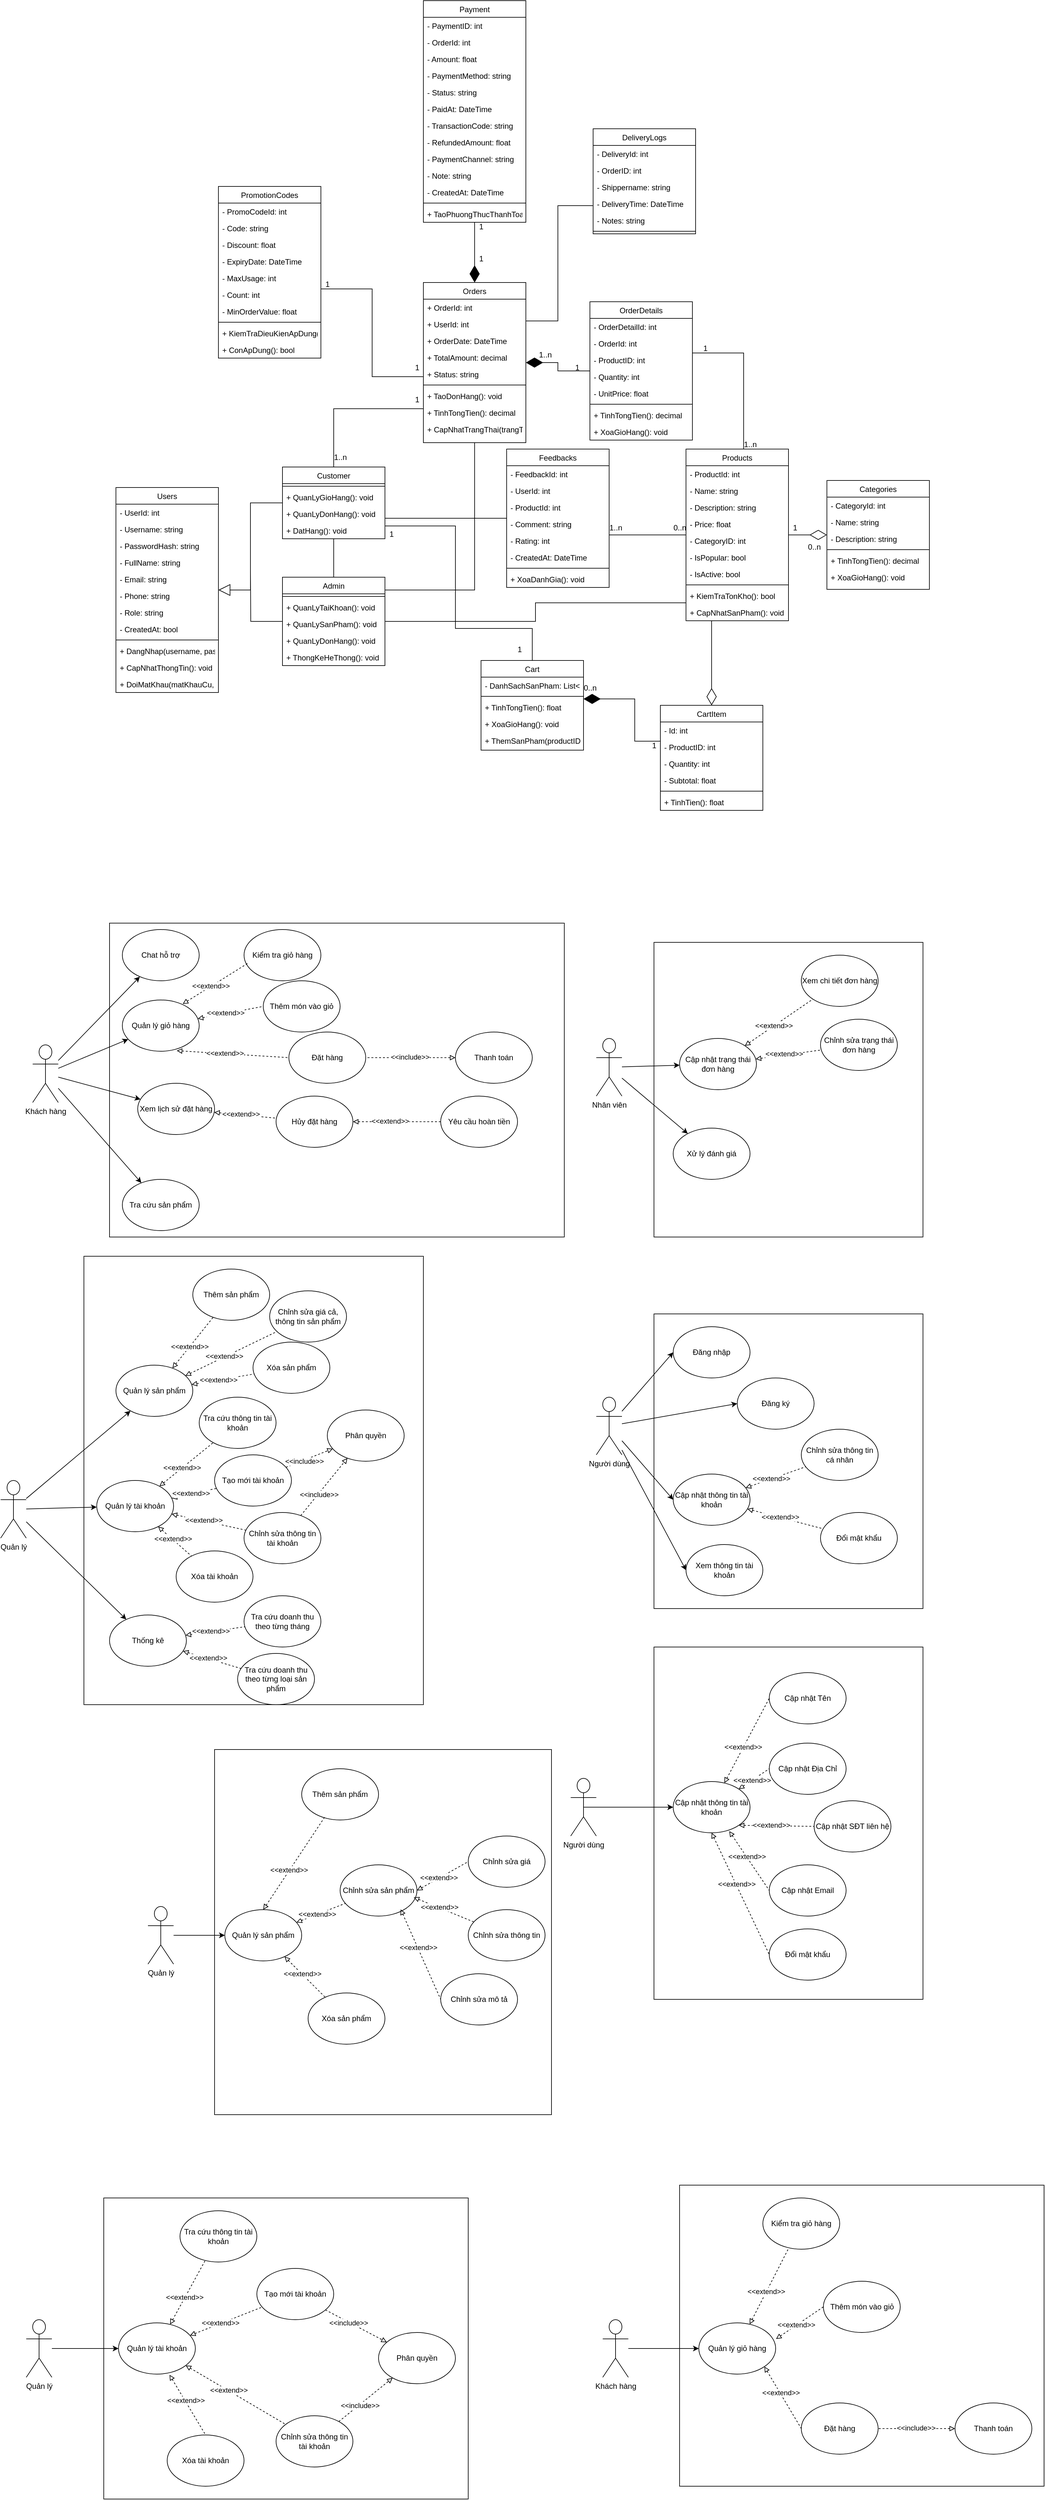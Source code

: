 <mxfile version="27.1.4">
  <diagram name="Trang-1" id="DJT2xtwVUl9QMQ8YE9GH">
    <mxGraphModel dx="2604" dy="2582" grid="1" gridSize="10" guides="1" tooltips="1" connect="1" arrows="1" fold="1" page="1" pageScale="1" pageWidth="827" pageHeight="1169" math="0" shadow="0">
      <root>
        <mxCell id="0" />
        <mxCell id="1" parent="0" />
        <mxCell id="-icwGr_zw0dmd62KfwC7-1" value="" style="rounded=0;whiteSpace=wrap;html=1;" parent="1" vertex="1">
          <mxGeometry x="190" y="1100" width="710" height="490" as="geometry" />
        </mxCell>
        <mxCell id="RLjSx2qZmGSPqKxrJhln-1" value="Chat hỗ trợ" style="ellipse;whiteSpace=wrap;html=1;" parent="1" vertex="1">
          <mxGeometry x="210" y="1110" width="120" height="80" as="geometry" />
        </mxCell>
        <mxCell id="1CTWuSR27rTrCwBFEvZW-5" style="rounded=0;orthogonalLoop=1;jettySize=auto;html=1;" parent="1" source="1CTWuSR27rTrCwBFEvZW-2" target="RLjSx2qZmGSPqKxrJhln-1" edge="1">
          <mxGeometry relative="1" as="geometry" />
        </mxCell>
        <mxCell id="1CTWuSR27rTrCwBFEvZW-2" value="Khách hàng" style="shape=umlActor;verticalLabelPosition=bottom;verticalAlign=top;html=1;outlineConnect=0;" parent="1" vertex="1">
          <mxGeometry x="70" y="1290" width="40" height="90" as="geometry" />
        </mxCell>
        <mxCell id="1CTWuSR27rTrCwBFEvZW-6" value="Kiểm tra giỏ hàng" style="ellipse;whiteSpace=wrap;html=1;" parent="1" vertex="1">
          <mxGeometry x="400" y="1110" width="120" height="80" as="geometry" />
        </mxCell>
        <mxCell id="1CTWuSR27rTrCwBFEvZW-8" value="Quản lý giỏ hàng" style="ellipse;whiteSpace=wrap;html=1;" parent="1" vertex="1">
          <mxGeometry x="210" y="1220" width="120" height="80" as="geometry" />
        </mxCell>
        <mxCell id="1CTWuSR27rTrCwBFEvZW-9" value="Xem lịch sử đặt hàng" style="ellipse;whiteSpace=wrap;html=1;" parent="1" vertex="1">
          <mxGeometry x="234" y="1350" width="120" height="80" as="geometry" />
        </mxCell>
        <mxCell id="1CTWuSR27rTrCwBFEvZW-10" value="Tra cứu sản phẩm" style="ellipse;whiteSpace=wrap;html=1;" parent="1" vertex="1">
          <mxGeometry x="210" y="1500" width="120" height="80" as="geometry" />
        </mxCell>
        <mxCell id="1CTWuSR27rTrCwBFEvZW-11" value="Thêm món vào giỏ" style="ellipse;whiteSpace=wrap;html=1;" parent="1" vertex="1">
          <mxGeometry x="430" y="1190" width="120" height="80" as="geometry" />
        </mxCell>
        <mxCell id="1CTWuSR27rTrCwBFEvZW-12" style="rounded=0;orthogonalLoop=1;jettySize=auto;html=1;" parent="1" source="1CTWuSR27rTrCwBFEvZW-2" target="1CTWuSR27rTrCwBFEvZW-10" edge="1">
          <mxGeometry relative="1" as="geometry">
            <mxPoint x="120" y="1334" as="sourcePoint" />
            <mxPoint x="284" y="1244" as="targetPoint" />
          </mxGeometry>
        </mxCell>
        <mxCell id="1CTWuSR27rTrCwBFEvZW-14" style="rounded=0;orthogonalLoop=1;jettySize=auto;html=1;" parent="1" source="1CTWuSR27rTrCwBFEvZW-2" target="1CTWuSR27rTrCwBFEvZW-9" edge="1">
          <mxGeometry relative="1" as="geometry">
            <mxPoint x="120" y="1343" as="sourcePoint" />
            <mxPoint x="271" y="1326" as="targetPoint" />
          </mxGeometry>
        </mxCell>
        <mxCell id="1CTWuSR27rTrCwBFEvZW-23" value="" style="rounded=0;orthogonalLoop=1;jettySize=auto;html=1;" parent="1" source="1CTWuSR27rTrCwBFEvZW-2" target="1CTWuSR27rTrCwBFEvZW-8" edge="1">
          <mxGeometry relative="1" as="geometry">
            <mxPoint x="110" y="1334" as="sourcePoint" />
            <mxPoint x="390" y="1314" as="targetPoint" />
          </mxGeometry>
        </mxCell>
        <mxCell id="1CTWuSR27rTrCwBFEvZW-22" value="Đặt hàng" style="ellipse;whiteSpace=wrap;html=1;" parent="1" vertex="1">
          <mxGeometry x="470" y="1270" width="120" height="80" as="geometry" />
        </mxCell>
        <mxCell id="1CTWuSR27rTrCwBFEvZW-28" value="" style="rounded=0;whiteSpace=wrap;html=1;" parent="1" vertex="1">
          <mxGeometry x="150" y="1620" width="530" height="700" as="geometry" />
        </mxCell>
        <mxCell id="1CTWuSR27rTrCwBFEvZW-31" value="Quản lý" style="shape=umlActor;verticalLabelPosition=bottom;verticalAlign=top;html=1;outlineConnect=0;" parent="1" vertex="1">
          <mxGeometry x="20" y="1970" width="40" height="90" as="geometry" />
        </mxCell>
        <mxCell id="1CTWuSR27rTrCwBFEvZW-32" value="Tra cứu thông tin tài khoản" style="ellipse;whiteSpace=wrap;html=1;" parent="1" vertex="1">
          <mxGeometry x="330" y="1840" width="120" height="80" as="geometry" />
        </mxCell>
        <mxCell id="1CTWuSR27rTrCwBFEvZW-33" value="Chỉnh sửa thông tin tài khoản" style="ellipse;whiteSpace=wrap;html=1;" parent="1" vertex="1">
          <mxGeometry x="400" y="2020" width="120" height="80" as="geometry" />
        </mxCell>
        <mxCell id="1CTWuSR27rTrCwBFEvZW-34" value="Quản lý tài khoản" style="ellipse;whiteSpace=wrap;html=1;" parent="1" vertex="1">
          <mxGeometry x="170" y="1970" width="120" height="80" as="geometry" />
        </mxCell>
        <mxCell id="1CTWuSR27rTrCwBFEvZW-36" value="Thống kê" style="ellipse;whiteSpace=wrap;html=1;" parent="1" vertex="1">
          <mxGeometry x="190" y="2180" width="120" height="80" as="geometry" />
        </mxCell>
        <mxCell id="1CTWuSR27rTrCwBFEvZW-37" value="Tạo mới tài khoản" style="ellipse;whiteSpace=wrap;html=1;" parent="1" vertex="1">
          <mxGeometry x="354" y="1930" width="120" height="80" as="geometry" />
        </mxCell>
        <mxCell id="1CTWuSR27rTrCwBFEvZW-38" style="rounded=0;orthogonalLoop=1;jettySize=auto;html=1;" parent="1" source="1CTWuSR27rTrCwBFEvZW-31" target="1CTWuSR27rTrCwBFEvZW-36" edge="1">
          <mxGeometry relative="1" as="geometry">
            <mxPoint x="120" y="1824" as="sourcePoint" />
            <mxPoint x="284" y="1734" as="targetPoint" />
          </mxGeometry>
        </mxCell>
        <mxCell id="1CTWuSR27rTrCwBFEvZW-48" value="" style="rounded=0;orthogonalLoop=1;jettySize=auto;html=1;" parent="1" source="1CTWuSR27rTrCwBFEvZW-31" target="1CTWuSR27rTrCwBFEvZW-34" edge="1">
          <mxGeometry relative="1" as="geometry">
            <mxPoint x="110" y="1824" as="sourcePoint" />
            <mxPoint x="390" y="1804" as="targetPoint" />
          </mxGeometry>
        </mxCell>
        <mxCell id="1CTWuSR27rTrCwBFEvZW-49" value="Xóa tài khoản" style="ellipse;whiteSpace=wrap;html=1;" parent="1" vertex="1">
          <mxGeometry x="294" y="2080" width="120" height="80" as="geometry" />
        </mxCell>
        <mxCell id="1CTWuSR27rTrCwBFEvZW-50" value="Phân quyền" style="ellipse;whiteSpace=wrap;html=1;" parent="1" vertex="1">
          <mxGeometry x="530" y="1860" width="120" height="80" as="geometry" />
        </mxCell>
        <mxCell id="1CTWuSR27rTrCwBFEvZW-53" value="" style="rounded=0;whiteSpace=wrap;html=1;" parent="1" vertex="1">
          <mxGeometry x="1040" y="1130" width="420" height="460" as="geometry" />
        </mxCell>
        <mxCell id="1CTWuSR27rTrCwBFEvZW-56" value="Nhân viên" style="shape=umlActor;verticalLabelPosition=bottom;verticalAlign=top;html=1;outlineConnect=0;" parent="1" vertex="1">
          <mxGeometry x="950" y="1280" width="40" height="90" as="geometry" />
        </mxCell>
        <mxCell id="1CTWuSR27rTrCwBFEvZW-57" value="Xem chi tiết đơn hàng" style="ellipse;whiteSpace=wrap;html=1;" parent="1" vertex="1">
          <mxGeometry x="1270" y="1150" width="120" height="80" as="geometry" />
        </mxCell>
        <mxCell id="1CTWuSR27rTrCwBFEvZW-59" value="Cập nhật trạng thái đơn hàng" style="ellipse;whiteSpace=wrap;html=1;" parent="1" vertex="1">
          <mxGeometry x="1080" y="1280" width="120" height="80" as="geometry" />
        </mxCell>
        <mxCell id="1CTWuSR27rTrCwBFEvZW-60" value="Xử lý đánh giá" style="ellipse;whiteSpace=wrap;html=1;" parent="1" vertex="1">
          <mxGeometry x="1070" y="1420" width="120" height="80" as="geometry" />
        </mxCell>
        <mxCell id="1CTWuSR27rTrCwBFEvZW-62" value="Chỉnh sửa trạng thái đơn hàng" style="ellipse;whiteSpace=wrap;html=1;" parent="1" vertex="1">
          <mxGeometry x="1300" y="1250" width="120" height="80" as="geometry" />
        </mxCell>
        <mxCell id="1CTWuSR27rTrCwBFEvZW-66" style="rounded=0;orthogonalLoop=1;jettySize=auto;html=1;" parent="1" source="1CTWuSR27rTrCwBFEvZW-56" target="1CTWuSR27rTrCwBFEvZW-60" edge="1">
          <mxGeometry relative="1" as="geometry">
            <mxPoint x="1000" y="1333" as="sourcePoint" />
            <mxPoint x="1151" y="1316" as="targetPoint" />
          </mxGeometry>
        </mxCell>
        <mxCell id="1CTWuSR27rTrCwBFEvZW-67" style="rounded=0;orthogonalLoop=1;jettySize=auto;html=1;endArrow=none;endFill=0;dashed=1;startArrow=block;startFill=0;" parent="1" source="1CTWuSR27rTrCwBFEvZW-59" target="1CTWuSR27rTrCwBFEvZW-57" edge="1">
          <mxGeometry relative="1" as="geometry">
            <mxPoint x="1010" y="1343" as="sourcePoint" />
            <mxPoint x="1161" y="1326" as="targetPoint" />
          </mxGeometry>
        </mxCell>
        <mxCell id="1CTWuSR27rTrCwBFEvZW-68" value="&amp;lt;&amp;lt;extend&amp;gt;&amp;gt;" style="edgeLabel;html=1;align=center;verticalAlign=middle;resizable=0;points=[];" parent="1CTWuSR27rTrCwBFEvZW-67" vertex="1" connectable="0">
          <mxGeometry x="-0.151" y="1" relative="1" as="geometry">
            <mxPoint as="offset" />
          </mxGeometry>
        </mxCell>
        <mxCell id="1CTWuSR27rTrCwBFEvZW-69" style="rounded=0;orthogonalLoop=1;jettySize=auto;html=1;endArrow=none;endFill=0;dashed=1;startArrow=block;startFill=0;" parent="1" source="1CTWuSR27rTrCwBFEvZW-59" target="1CTWuSR27rTrCwBFEvZW-62" edge="1">
          <mxGeometry relative="1" as="geometry">
            <mxPoint x="1266" y="1296" as="sourcePoint" />
            <mxPoint x="1308" y="1285" as="targetPoint" />
          </mxGeometry>
        </mxCell>
        <mxCell id="1CTWuSR27rTrCwBFEvZW-70" value="&amp;lt;&amp;lt;extend&amp;gt;&amp;gt;" style="edgeLabel;html=1;align=center;verticalAlign=middle;resizable=0;points=[];" parent="1CTWuSR27rTrCwBFEvZW-69" vertex="1" connectable="0">
          <mxGeometry x="-0.143" y="2" relative="1" as="geometry">
            <mxPoint as="offset" />
          </mxGeometry>
        </mxCell>
        <mxCell id="1CTWuSR27rTrCwBFEvZW-73" value="" style="rounded=0;orthogonalLoop=1;jettySize=auto;html=1;" parent="1" source="1CTWuSR27rTrCwBFEvZW-56" target="1CTWuSR27rTrCwBFEvZW-59" edge="1">
          <mxGeometry relative="1" as="geometry">
            <mxPoint x="990" y="1324" as="sourcePoint" />
            <mxPoint x="1270" y="1304" as="targetPoint" />
          </mxGeometry>
        </mxCell>
        <mxCell id="1CTWuSR27rTrCwBFEvZW-78" value="Thêm sản phẩm" style="ellipse;whiteSpace=wrap;html=1;" parent="1" vertex="1">
          <mxGeometry x="320" y="1640" width="120" height="80" as="geometry" />
        </mxCell>
        <mxCell id="1CTWuSR27rTrCwBFEvZW-80" value="Quản lý sản phẩm" style="ellipse;whiteSpace=wrap;html=1;" parent="1" vertex="1">
          <mxGeometry x="200" y="1790" width="120" height="80" as="geometry" />
        </mxCell>
        <mxCell id="1CTWuSR27rTrCwBFEvZW-81" value="Xóa sản phẩm" style="ellipse;whiteSpace=wrap;html=1;" parent="1" vertex="1">
          <mxGeometry x="414" y="1754" width="120" height="80" as="geometry" />
        </mxCell>
        <mxCell id="1CTWuSR27rTrCwBFEvZW-84" style="rounded=0;orthogonalLoop=1;jettySize=auto;html=1;endArrow=none;endFill=0;dashed=1;startArrow=block;startFill=0;" parent="1" source="1CTWuSR27rTrCwBFEvZW-80" target="1CTWuSR27rTrCwBFEvZW-78" edge="1">
          <mxGeometry relative="1" as="geometry">
            <mxPoint x="120" y="1713" as="sourcePoint" />
            <mxPoint x="271" y="1696" as="targetPoint" />
          </mxGeometry>
        </mxCell>
        <mxCell id="1CTWuSR27rTrCwBFEvZW-85" value="&amp;lt;&amp;lt;extend&amp;gt;&amp;gt;" style="edgeLabel;html=1;align=center;verticalAlign=middle;resizable=0;points=[];" parent="1CTWuSR27rTrCwBFEvZW-84" vertex="1" connectable="0">
          <mxGeometry x="-0.151" y="1" relative="1" as="geometry">
            <mxPoint as="offset" />
          </mxGeometry>
        </mxCell>
        <mxCell id="1CTWuSR27rTrCwBFEvZW-90" value="Chỉnh sửa giá cả, thông tin sản phẩm" style="ellipse;whiteSpace=wrap;html=1;" parent="1" vertex="1">
          <mxGeometry x="440" y="1674" width="120" height="80" as="geometry" />
        </mxCell>
        <mxCell id="1CTWuSR27rTrCwBFEvZW-94" value="" style="rounded=0;orthogonalLoop=1;jettySize=auto;html=1;" parent="1" source="1CTWuSR27rTrCwBFEvZW-31" target="1CTWuSR27rTrCwBFEvZW-80" edge="1">
          <mxGeometry relative="1" as="geometry">
            <mxPoint x="70" y="2026" as="sourcePoint" />
            <mxPoint x="200" y="2036" as="targetPoint" />
          </mxGeometry>
        </mxCell>
        <mxCell id="1CTWuSR27rTrCwBFEvZW-97" style="rounded=0;orthogonalLoop=1;jettySize=auto;html=1;endArrow=none;endFill=0;dashed=1;startArrow=block;startFill=0;" parent="1" source="1CTWuSR27rTrCwBFEvZW-80" target="1CTWuSR27rTrCwBFEvZW-90" edge="1">
          <mxGeometry relative="1" as="geometry">
            <mxPoint x="303" y="1777" as="sourcePoint" />
            <mxPoint x="357" y="1723" as="targetPoint" />
          </mxGeometry>
        </mxCell>
        <mxCell id="1CTWuSR27rTrCwBFEvZW-98" value="&amp;lt;&amp;lt;extend&amp;gt;&amp;gt;" style="edgeLabel;html=1;align=center;verticalAlign=middle;resizable=0;points=[];" parent="1CTWuSR27rTrCwBFEvZW-97" vertex="1" connectable="0">
          <mxGeometry x="-0.151" y="1" relative="1" as="geometry">
            <mxPoint as="offset" />
          </mxGeometry>
        </mxCell>
        <mxCell id="1CTWuSR27rTrCwBFEvZW-99" style="rounded=0;orthogonalLoop=1;jettySize=auto;html=1;endArrow=none;endFill=0;dashed=1;startArrow=block;startFill=0;" parent="1" source="1CTWuSR27rTrCwBFEvZW-80" target="1CTWuSR27rTrCwBFEvZW-81" edge="1">
          <mxGeometry relative="1" as="geometry">
            <mxPoint x="323" y="1791" as="sourcePoint" />
            <mxPoint x="457" y="1743" as="targetPoint" />
          </mxGeometry>
        </mxCell>
        <mxCell id="1CTWuSR27rTrCwBFEvZW-100" value="&amp;lt;&amp;lt;extend&amp;gt;&amp;gt;" style="edgeLabel;html=1;align=center;verticalAlign=middle;resizable=0;points=[];" parent="1CTWuSR27rTrCwBFEvZW-99" vertex="1" connectable="0">
          <mxGeometry x="-0.151" y="1" relative="1" as="geometry">
            <mxPoint as="offset" />
          </mxGeometry>
        </mxCell>
        <mxCell id="1CTWuSR27rTrCwBFEvZW-101" style="rounded=0;orthogonalLoop=1;jettySize=auto;html=1;endArrow=none;endFill=0;dashed=1;startArrow=block;startFill=0;" parent="1" source="1CTWuSR27rTrCwBFEvZW-34" target="1CTWuSR27rTrCwBFEvZW-32" edge="1">
          <mxGeometry relative="1" as="geometry">
            <mxPoint x="330" y="1809" as="sourcePoint" />
            <mxPoint x="424" y="1806" as="targetPoint" />
          </mxGeometry>
        </mxCell>
        <mxCell id="1CTWuSR27rTrCwBFEvZW-102" value="&amp;lt;&amp;lt;extend&amp;gt;&amp;gt;" style="edgeLabel;html=1;align=center;verticalAlign=middle;resizable=0;points=[];" parent="1CTWuSR27rTrCwBFEvZW-101" vertex="1" connectable="0">
          <mxGeometry x="-0.151" y="1" relative="1" as="geometry">
            <mxPoint as="offset" />
          </mxGeometry>
        </mxCell>
        <mxCell id="1CTWuSR27rTrCwBFEvZW-103" style="rounded=0;orthogonalLoop=1;jettySize=auto;html=1;endArrow=none;endFill=0;dashed=1;startArrow=block;startFill=0;" parent="1" source="1CTWuSR27rTrCwBFEvZW-34" target="1CTWuSR27rTrCwBFEvZW-37" edge="1">
          <mxGeometry relative="1" as="geometry">
            <mxPoint x="317" y="1979" as="sourcePoint" />
            <mxPoint x="393" y="1915" as="targetPoint" />
          </mxGeometry>
        </mxCell>
        <mxCell id="1CTWuSR27rTrCwBFEvZW-104" value="&amp;lt;&amp;lt;extend&amp;gt;&amp;gt;" style="edgeLabel;html=1;align=center;verticalAlign=middle;resizable=0;points=[];" parent="1CTWuSR27rTrCwBFEvZW-103" vertex="1" connectable="0">
          <mxGeometry x="-0.151" y="1" relative="1" as="geometry">
            <mxPoint as="offset" />
          </mxGeometry>
        </mxCell>
        <mxCell id="1CTWuSR27rTrCwBFEvZW-105" style="rounded=0;orthogonalLoop=1;jettySize=auto;html=1;endArrow=none;endFill=0;dashed=1;startArrow=block;startFill=0;" parent="1" source="1CTWuSR27rTrCwBFEvZW-34" target="1CTWuSR27rTrCwBFEvZW-49" edge="1">
          <mxGeometry relative="1" as="geometry">
            <mxPoint x="333" y="1991" as="sourcePoint" />
            <mxPoint x="507" y="1929" as="targetPoint" />
          </mxGeometry>
        </mxCell>
        <mxCell id="1CTWuSR27rTrCwBFEvZW-106" value="&amp;lt;&amp;lt;extend&amp;gt;&amp;gt;" style="edgeLabel;html=1;align=center;verticalAlign=middle;resizable=0;points=[];" parent="1CTWuSR27rTrCwBFEvZW-105" vertex="1" connectable="0">
          <mxGeometry x="-0.151" y="1" relative="1" as="geometry">
            <mxPoint as="offset" />
          </mxGeometry>
        </mxCell>
        <mxCell id="1CTWuSR27rTrCwBFEvZW-107" style="rounded=0;orthogonalLoop=1;jettySize=auto;html=1;endArrow=none;endFill=0;dashed=1;startArrow=block;startFill=0;" parent="1" source="1CTWuSR27rTrCwBFEvZW-34" target="1CTWuSR27rTrCwBFEvZW-33" edge="1">
          <mxGeometry relative="1" as="geometry">
            <mxPoint x="320" y="2040" as="sourcePoint" />
            <mxPoint x="400" y="2100" as="targetPoint" />
          </mxGeometry>
        </mxCell>
        <mxCell id="1CTWuSR27rTrCwBFEvZW-108" value="&amp;lt;&amp;lt;extend&amp;gt;&amp;gt;" style="edgeLabel;html=1;align=center;verticalAlign=middle;resizable=0;points=[];" parent="1CTWuSR27rTrCwBFEvZW-107" vertex="1" connectable="0">
          <mxGeometry x="-0.151" y="1" relative="1" as="geometry">
            <mxPoint as="offset" />
          </mxGeometry>
        </mxCell>
        <mxCell id="1CTWuSR27rTrCwBFEvZW-111" style="rounded=0;orthogonalLoop=1;jettySize=auto;html=1;endArrow=block;endFill=0;dashed=1;" parent="1" source="1CTWuSR27rTrCwBFEvZW-37" target="1CTWuSR27rTrCwBFEvZW-50" edge="1">
          <mxGeometry relative="1" as="geometry">
            <mxPoint x="324" y="1367" as="sourcePoint" />
            <mxPoint x="386" y="1463" as="targetPoint" />
          </mxGeometry>
        </mxCell>
        <mxCell id="1CTWuSR27rTrCwBFEvZW-112" value="&amp;lt;&amp;lt;include&amp;gt;&amp;gt;" style="edgeLabel;html=1;align=center;verticalAlign=middle;resizable=0;points=[];" parent="1CTWuSR27rTrCwBFEvZW-111" vertex="1" connectable="0">
          <mxGeometry x="-0.24" y="-1" relative="1" as="geometry">
            <mxPoint as="offset" />
          </mxGeometry>
        </mxCell>
        <mxCell id="1CTWuSR27rTrCwBFEvZW-113" style="rounded=0;orthogonalLoop=1;jettySize=auto;html=1;endArrow=block;endFill=0;dashed=1;" parent="1" source="1CTWuSR27rTrCwBFEvZW-33" target="1CTWuSR27rTrCwBFEvZW-50" edge="1">
          <mxGeometry relative="1" as="geometry">
            <mxPoint x="476" y="1960" as="sourcePoint" />
            <mxPoint x="549" y="1931" as="targetPoint" />
          </mxGeometry>
        </mxCell>
        <mxCell id="1CTWuSR27rTrCwBFEvZW-114" value="&amp;lt;&amp;lt;include&amp;gt;&amp;gt;" style="edgeLabel;html=1;align=center;verticalAlign=middle;resizable=0;points=[];" parent="1CTWuSR27rTrCwBFEvZW-113" vertex="1" connectable="0">
          <mxGeometry x="-0.24" y="-1" relative="1" as="geometry">
            <mxPoint as="offset" />
          </mxGeometry>
        </mxCell>
        <mxCell id="1CTWuSR27rTrCwBFEvZW-118" value="Tra cứu doanh thu theo từng tháng" style="ellipse;whiteSpace=wrap;html=1;" parent="1" vertex="1">
          <mxGeometry x="400" y="2150" width="120" height="80" as="geometry" />
        </mxCell>
        <mxCell id="1CTWuSR27rTrCwBFEvZW-119" value="Tra cứu doanh thu theo từng loại sản phẩm" style="ellipse;whiteSpace=wrap;html=1;" parent="1" vertex="1">
          <mxGeometry x="390" y="2240" width="120" height="80" as="geometry" />
        </mxCell>
        <mxCell id="1CTWuSR27rTrCwBFEvZW-120" style="rounded=0;orthogonalLoop=1;jettySize=auto;html=1;endArrow=none;endFill=0;dashed=1;startArrow=block;startFill=0;" parent="1" source="1CTWuSR27rTrCwBFEvZW-36" target="1CTWuSR27rTrCwBFEvZW-118" edge="1">
          <mxGeometry relative="1" as="geometry">
            <mxPoint x="276" y="2052" as="sourcePoint" />
            <mxPoint x="328" y="2098" as="targetPoint" />
          </mxGeometry>
        </mxCell>
        <mxCell id="1CTWuSR27rTrCwBFEvZW-121" value="&amp;lt;&amp;lt;extend&amp;gt;&amp;gt;" style="edgeLabel;html=1;align=center;verticalAlign=middle;resizable=0;points=[];" parent="1CTWuSR27rTrCwBFEvZW-120" vertex="1" connectable="0">
          <mxGeometry x="-0.151" y="1" relative="1" as="geometry">
            <mxPoint as="offset" />
          </mxGeometry>
        </mxCell>
        <mxCell id="1CTWuSR27rTrCwBFEvZW-122" style="rounded=0;orthogonalLoop=1;jettySize=auto;html=1;endArrow=none;endFill=0;dashed=1;startArrow=block;startFill=0;" parent="1" source="1CTWuSR27rTrCwBFEvZW-36" target="1CTWuSR27rTrCwBFEvZW-119" edge="1">
          <mxGeometry relative="1" as="geometry">
            <mxPoint x="319" y="2222" as="sourcePoint" />
            <mxPoint x="411" y="2208" as="targetPoint" />
          </mxGeometry>
        </mxCell>
        <mxCell id="1CTWuSR27rTrCwBFEvZW-123" value="&amp;lt;&amp;lt;extend&amp;gt;&amp;gt;" style="edgeLabel;html=1;align=center;verticalAlign=middle;resizable=0;points=[];" parent="1CTWuSR27rTrCwBFEvZW-122" vertex="1" connectable="0">
          <mxGeometry x="-0.151" y="1" relative="1" as="geometry">
            <mxPoint as="offset" />
          </mxGeometry>
        </mxCell>
        <mxCell id="1CTWuSR27rTrCwBFEvZW-125" value="Hủy đặt hàng" style="ellipse;whiteSpace=wrap;html=1;" parent="1" vertex="1">
          <mxGeometry x="450" y="1370" width="120" height="80" as="geometry" />
        </mxCell>
        <mxCell id="1CTWuSR27rTrCwBFEvZW-126" value="Yêu cầu hoàn tiền" style="ellipse;whiteSpace=wrap;html=1;" parent="1" vertex="1">
          <mxGeometry x="707" y="1370" width="120" height="80" as="geometry" />
        </mxCell>
        <mxCell id="1CTWuSR27rTrCwBFEvZW-127" style="rounded=0;orthogonalLoop=1;jettySize=auto;html=1;endArrow=none;endFill=0;dashed=1;startArrow=block;startFill=0;exitX=1;exitY=0.5;exitDx=0;exitDy=0;" parent="1" source="1CTWuSR27rTrCwBFEvZW-125" target="1CTWuSR27rTrCwBFEvZW-126" edge="1">
          <mxGeometry relative="1" as="geometry">
            <mxPoint x="298" y="1805" as="sourcePoint" />
            <mxPoint x="362" y="1725" as="targetPoint" />
          </mxGeometry>
        </mxCell>
        <mxCell id="1CTWuSR27rTrCwBFEvZW-128" value="&amp;lt;&amp;lt;extend&amp;gt;&amp;gt;" style="edgeLabel;html=1;align=center;verticalAlign=middle;resizable=0;points=[];" parent="1CTWuSR27rTrCwBFEvZW-127" vertex="1" connectable="0">
          <mxGeometry x="-0.151" y="1" relative="1" as="geometry">
            <mxPoint as="offset" />
          </mxGeometry>
        </mxCell>
        <mxCell id="1CTWuSR27rTrCwBFEvZW-129" style="rounded=0;orthogonalLoop=1;jettySize=auto;html=1;endArrow=none;endFill=0;dashed=1;startArrow=block;startFill=0;" parent="1" source="1CTWuSR27rTrCwBFEvZW-9" target="1CTWuSR27rTrCwBFEvZW-125" edge="1">
          <mxGeometry relative="1" as="geometry">
            <mxPoint x="298" y="1805" as="sourcePoint" />
            <mxPoint x="362" y="1725" as="targetPoint" />
          </mxGeometry>
        </mxCell>
        <mxCell id="1CTWuSR27rTrCwBFEvZW-130" value="&amp;lt;&amp;lt;extend&amp;gt;&amp;gt;" style="edgeLabel;html=1;align=center;verticalAlign=middle;resizable=0;points=[];" parent="1CTWuSR27rTrCwBFEvZW-129" vertex="1" connectable="0">
          <mxGeometry x="-0.151" y="1" relative="1" as="geometry">
            <mxPoint as="offset" />
          </mxGeometry>
        </mxCell>
        <mxCell id="vfCknzr6ktltn8AiP9Yl-1" value="" style="rounded=0;whiteSpace=wrap;html=1;" parent="1" vertex="1">
          <mxGeometry x="1040" y="1710" width="420" height="460" as="geometry" />
        </mxCell>
        <mxCell id="vfCknzr6ktltn8AiP9Yl-2" value="Người dùng" style="shape=umlActor;verticalLabelPosition=bottom;verticalAlign=top;html=1;outlineConnect=0;" parent="1" vertex="1">
          <mxGeometry x="950" y="1840" width="40" height="90" as="geometry" />
        </mxCell>
        <mxCell id="vfCknzr6ktltn8AiP9Yl-3" value="Đăng nhập&lt;span style=&quot;color: rgba(0, 0, 0, 0); font-family: monospace; font-size: 0px; text-align: start; text-wrap-mode: nowrap;&quot;&gt;%3CmxGraphModel%3E%3Croot%3E%3CmxCell%20id%3D%220%22%2F%3E%3CmxCell%20id%3D%221%22%20parent%3D%220%22%2F%3E%3CmxCell%20id%3D%222%22%20value%3D%22Thao%20t%C3%A1c%20v%E1%BB%9Bi%20t%C3%A0i%20kho%E1%BA%A3n%22%20style%3D%22ellipse%3BwhiteSpace%3Dwrap%3Bhtml%3D1%3B%22%20vertex%3D%221%22%20parent%3D%221%22%3E%3CmxGeometry%20x%3D%221070%22%20y%3D%221420%22%20width%3D%22120%22%20height%3D%2280%22%20as%3D%22geometry%22%2F%3E%3C%2FmxCell%3E%3C%2Froot%3E%3C%2FmxGraphModel%3E&lt;/span&gt;" style="ellipse;whiteSpace=wrap;html=1;" parent="1" vertex="1">
          <mxGeometry x="1070" y="1730" width="120" height="80" as="geometry" />
        </mxCell>
        <mxCell id="vfCknzr6ktltn8AiP9Yl-4" value="Cập nhật thông tin tài khoản" style="ellipse;whiteSpace=wrap;html=1;" parent="1" vertex="1">
          <mxGeometry x="1070" y="1960" width="120" height="80" as="geometry" />
        </mxCell>
        <mxCell id="vfCknzr6ktltn8AiP9Yl-5" value="Đăng ký" style="ellipse;whiteSpace=wrap;html=1;" parent="1" vertex="1">
          <mxGeometry x="1170" y="1810" width="120" height="80" as="geometry" />
        </mxCell>
        <mxCell id="vfCknzr6ktltn8AiP9Yl-6" style="rounded=0;orthogonalLoop=1;jettySize=auto;html=1;entryX=0;entryY=0.5;entryDx=0;entryDy=0;" parent="1" source="vfCknzr6ktltn8AiP9Yl-2" target="vfCknzr6ktltn8AiP9Yl-3" edge="1">
          <mxGeometry relative="1" as="geometry">
            <mxPoint x="860" y="1900" as="sourcePoint" />
            <mxPoint x="970" y="1820" as="targetPoint" />
          </mxGeometry>
        </mxCell>
        <mxCell id="vfCknzr6ktltn8AiP9Yl-7" style="rounded=0;orthogonalLoop=1;jettySize=auto;html=1;entryX=0;entryY=0.5;entryDx=0;entryDy=0;" parent="1" source="vfCknzr6ktltn8AiP9Yl-2" target="vfCknzr6ktltn8AiP9Yl-5" edge="1">
          <mxGeometry relative="1" as="geometry">
            <mxPoint x="1000" y="1872" as="sourcePoint" />
            <mxPoint x="1080" y="1780" as="targetPoint" />
          </mxGeometry>
        </mxCell>
        <mxCell id="vfCknzr6ktltn8AiP9Yl-8" style="rounded=0;orthogonalLoop=1;jettySize=auto;html=1;entryX=0;entryY=0.5;entryDx=0;entryDy=0;" parent="1" source="vfCknzr6ktltn8AiP9Yl-2" target="vfCknzr6ktltn8AiP9Yl-4" edge="1">
          <mxGeometry relative="1" as="geometry">
            <mxPoint x="1000" y="1880" as="sourcePoint" />
            <mxPoint x="1180" y="1860" as="targetPoint" />
          </mxGeometry>
        </mxCell>
        <mxCell id="1CTWuSR27rTrCwBFEvZW-132" value="Chỉnh sửa thông tin cá nhân" style="ellipse;whiteSpace=wrap;html=1;" parent="1" vertex="1">
          <mxGeometry x="1270" y="1890" width="120" height="80" as="geometry" />
        </mxCell>
        <mxCell id="1CTWuSR27rTrCwBFEvZW-133" value="Đổi mật khẩu" style="ellipse;whiteSpace=wrap;html=1;" parent="1" vertex="1">
          <mxGeometry x="1300" y="2020" width="120" height="80" as="geometry" />
        </mxCell>
        <mxCell id="1CTWuSR27rTrCwBFEvZW-134" style="rounded=0;orthogonalLoop=1;jettySize=auto;html=1;endArrow=none;endFill=0;dashed=1;startArrow=block;startFill=0;" parent="1" source="vfCknzr6ktltn8AiP9Yl-4" target="1CTWuSR27rTrCwBFEvZW-133" edge="1">
          <mxGeometry relative="1" as="geometry">
            <mxPoint x="1185.994" y="2014.37" as="sourcePoint" />
            <mxPoint x="1258" y="2325" as="targetPoint" />
          </mxGeometry>
        </mxCell>
        <mxCell id="1CTWuSR27rTrCwBFEvZW-135" value="&amp;lt;&amp;lt;extend&amp;gt;&amp;gt;" style="edgeLabel;html=1;align=center;verticalAlign=middle;resizable=0;points=[];" parent="1CTWuSR27rTrCwBFEvZW-134" vertex="1" connectable="0">
          <mxGeometry x="-0.151" y="1" relative="1" as="geometry">
            <mxPoint as="offset" />
          </mxGeometry>
        </mxCell>
        <mxCell id="1CTWuSR27rTrCwBFEvZW-136" style="rounded=0;orthogonalLoop=1;jettySize=auto;html=1;endArrow=none;endFill=0;dashed=1;startArrow=block;startFill=0;" parent="1" source="vfCknzr6ktltn8AiP9Yl-4" target="1CTWuSR27rTrCwBFEvZW-132" edge="1">
          <mxGeometry relative="1" as="geometry">
            <mxPoint x="1183.21" y="1981.517" as="sourcePoint" />
            <mxPoint x="1258" y="2325" as="targetPoint" />
          </mxGeometry>
        </mxCell>
        <mxCell id="1CTWuSR27rTrCwBFEvZW-137" value="&amp;lt;&amp;lt;extend&amp;gt;&amp;gt;" style="edgeLabel;html=1;align=center;verticalAlign=middle;resizable=0;points=[];" parent="1CTWuSR27rTrCwBFEvZW-136" vertex="1" connectable="0">
          <mxGeometry x="-0.151" y="1" relative="1" as="geometry">
            <mxPoint as="offset" />
          </mxGeometry>
        </mxCell>
        <mxCell id="vfCknzr6ktltn8AiP9Yl-11" value="Xem thông tin tài khoản" style="ellipse;whiteSpace=wrap;html=1;" parent="1" vertex="1">
          <mxGeometry x="1090" y="2070" width="120" height="80" as="geometry" />
        </mxCell>
        <mxCell id="vfCknzr6ktltn8AiP9Yl-12" style="rounded=0;orthogonalLoop=1;jettySize=auto;html=1;entryX=0;entryY=0.5;entryDx=0;entryDy=0;" parent="1" source="vfCknzr6ktltn8AiP9Yl-2" target="vfCknzr6ktltn8AiP9Yl-11" edge="1">
          <mxGeometry relative="1" as="geometry">
            <mxPoint x="1000" y="1918" as="sourcePoint" />
            <mxPoint x="1080" y="2010" as="targetPoint" />
          </mxGeometry>
        </mxCell>
        <mxCell id="vfCknzr6ktltn8AiP9Yl-13" value="Thanh toán" style="ellipse;whiteSpace=wrap;html=1;" parent="1" vertex="1">
          <mxGeometry x="730" y="1270" width="120" height="80" as="geometry" />
        </mxCell>
        <mxCell id="vfCknzr6ktltn8AiP9Yl-14" style="rounded=0;orthogonalLoop=1;jettySize=auto;html=1;dashed=1;strokeColor=default;startArrow=block;startFill=0;endArrow=none;exitX=0;exitY=0.5;exitDx=0;exitDy=0;entryX=1;entryY=0.5;entryDx=0;entryDy=0;" parent="1" source="vfCknzr6ktltn8AiP9Yl-13" target="1CTWuSR27rTrCwBFEvZW-22" edge="1">
          <mxGeometry relative="1" as="geometry">
            <mxPoint x="482" y="1309" as="sourcePoint" />
            <mxPoint x="338" y="1281" as="targetPoint" />
          </mxGeometry>
        </mxCell>
        <mxCell id="vfCknzr6ktltn8AiP9Yl-15" value="&amp;lt;&amp;lt;include&amp;gt;&amp;gt;" style="edgeLabel;html=1;align=center;verticalAlign=middle;resizable=0;points=[];" parent="vfCknzr6ktltn8AiP9Yl-14" vertex="1" connectable="0">
          <mxGeometry x="0.017" y="-1" relative="1" as="geometry">
            <mxPoint as="offset" />
          </mxGeometry>
        </mxCell>
        <mxCell id="vfCknzr6ktltn8AiP9Yl-17" value="" style="rounded=0;whiteSpace=wrap;html=1;" parent="1" vertex="1">
          <mxGeometry x="1040" y="2230" width="420" height="550" as="geometry" />
        </mxCell>
        <mxCell id="vfCknzr6ktltn8AiP9Yl-18" value="Người dùng" style="shape=umlActor;verticalLabelPosition=bottom;verticalAlign=top;html=1;outlineConnect=0;" parent="1" vertex="1">
          <mxGeometry x="910" y="2435" width="40" height="90" as="geometry" />
        </mxCell>
        <mxCell id="vfCknzr6ktltn8AiP9Yl-19" value="Cập nhật thông tin tài khoản" style="ellipse;whiteSpace=wrap;html=1;" parent="1" vertex="1">
          <mxGeometry x="1070" y="2440" width="120" height="80" as="geometry" />
        </mxCell>
        <mxCell id="vfCknzr6ktltn8AiP9Yl-20" value="Cập nhật Tên" style="ellipse;whiteSpace=wrap;html=1;" parent="1" vertex="1">
          <mxGeometry x="1220" y="2270" width="120" height="80" as="geometry" />
        </mxCell>
        <mxCell id="vfCknzr6ktltn8AiP9Yl-21" value="Cập nhật Địa Chỉ" style="ellipse;whiteSpace=wrap;html=1;" parent="1" vertex="1">
          <mxGeometry x="1220" y="2380" width="120" height="80" as="geometry" />
        </mxCell>
        <mxCell id="vfCknzr6ktltn8AiP9Yl-22" value="Cập nhật SĐT liên hệ" style="ellipse;whiteSpace=wrap;html=1;" parent="1" vertex="1">
          <mxGeometry x="1290" y="2470" width="120" height="80" as="geometry" />
        </mxCell>
        <mxCell id="vfCknzr6ktltn8AiP9Yl-23" value="Cập nhật Email" style="ellipse;whiteSpace=wrap;html=1;" parent="1" vertex="1">
          <mxGeometry x="1220" y="2570" width="120" height="80" as="geometry" />
        </mxCell>
        <mxCell id="vfCknzr6ktltn8AiP9Yl-24" value="Đổi mật khẩu" style="ellipse;whiteSpace=wrap;html=1;" parent="1" vertex="1">
          <mxGeometry x="1220" y="2670" width="120" height="80" as="geometry" />
        </mxCell>
        <mxCell id="vfCknzr6ktltn8AiP9Yl-25" style="rounded=0;orthogonalLoop=1;jettySize=auto;html=1;entryX=0;entryY=0.5;entryDx=0;entryDy=0;exitX=0.5;exitY=0.5;exitDx=0;exitDy=0;exitPerimeter=0;" parent="1" source="vfCknzr6ktltn8AiP9Yl-18" target="vfCknzr6ktltn8AiP9Yl-19" edge="1">
          <mxGeometry relative="1" as="geometry">
            <mxPoint x="930" y="2300" as="sourcePoint" />
            <mxPoint x="1030" y="2487" as="targetPoint" />
          </mxGeometry>
        </mxCell>
        <mxCell id="vfCknzr6ktltn8AiP9Yl-26" style="rounded=0;orthogonalLoop=1;jettySize=auto;html=1;endArrow=none;endFill=0;dashed=1;startArrow=block;startFill=0;entryX=0;entryY=0.5;entryDx=0;entryDy=0;" parent="1" source="vfCknzr6ktltn8AiP9Yl-19" target="vfCknzr6ktltn8AiP9Yl-20" edge="1">
          <mxGeometry relative="1" as="geometry">
            <mxPoint x="1082" y="2308" as="sourcePoint" />
            <mxPoint x="1200" y="2338" as="targetPoint" />
          </mxGeometry>
        </mxCell>
        <mxCell id="vfCknzr6ktltn8AiP9Yl-27" value="&amp;lt;&amp;lt;extend&amp;gt;&amp;gt;" style="edgeLabel;html=1;align=center;verticalAlign=middle;resizable=0;points=[];" parent="vfCknzr6ktltn8AiP9Yl-26" vertex="1" connectable="0">
          <mxGeometry x="-0.151" y="1" relative="1" as="geometry">
            <mxPoint as="offset" />
          </mxGeometry>
        </mxCell>
        <mxCell id="vfCknzr6ktltn8AiP9Yl-28" style="rounded=0;orthogonalLoop=1;jettySize=auto;html=1;endArrow=none;endFill=0;dashed=1;startArrow=block;startFill=0;entryX=0;entryY=0.5;entryDx=0;entryDy=0;" parent="1" source="vfCknzr6ktltn8AiP9Yl-19" target="vfCknzr6ktltn8AiP9Yl-21" edge="1">
          <mxGeometry relative="1" as="geometry">
            <mxPoint x="1160" y="2452" as="sourcePoint" />
            <mxPoint x="1230" y="2320" as="targetPoint" />
          </mxGeometry>
        </mxCell>
        <mxCell id="vfCknzr6ktltn8AiP9Yl-29" value="&amp;lt;&amp;lt;extend&amp;gt;&amp;gt;" style="edgeLabel;html=1;align=center;verticalAlign=middle;resizable=0;points=[];" parent="vfCknzr6ktltn8AiP9Yl-28" vertex="1" connectable="0">
          <mxGeometry x="-0.151" y="1" relative="1" as="geometry">
            <mxPoint as="offset" />
          </mxGeometry>
        </mxCell>
        <mxCell id="vfCknzr6ktltn8AiP9Yl-30" style="rounded=0;orthogonalLoop=1;jettySize=auto;html=1;endArrow=none;endFill=0;dashed=1;startArrow=block;startFill=0;entryX=0;entryY=0.5;entryDx=0;entryDy=0;exitX=1;exitY=1;exitDx=0;exitDy=0;" parent="1" source="vfCknzr6ktltn8AiP9Yl-19" target="vfCknzr6ktltn8AiP9Yl-22" edge="1">
          <mxGeometry relative="1" as="geometry">
            <mxPoint x="1182" y="2462" as="sourcePoint" />
            <mxPoint x="1230" y="2430" as="targetPoint" />
          </mxGeometry>
        </mxCell>
        <mxCell id="vfCknzr6ktltn8AiP9Yl-31" value="&amp;lt;&amp;lt;extend&amp;gt;&amp;gt;" style="edgeLabel;html=1;align=center;verticalAlign=middle;resizable=0;points=[];" parent="vfCknzr6ktltn8AiP9Yl-30" vertex="1" connectable="0">
          <mxGeometry x="-0.151" y="1" relative="1" as="geometry">
            <mxPoint as="offset" />
          </mxGeometry>
        </mxCell>
        <mxCell id="vfCknzr6ktltn8AiP9Yl-32" style="rounded=0;orthogonalLoop=1;jettySize=auto;html=1;endArrow=none;endFill=0;dashed=1;startArrow=block;startFill=0;entryX=0;entryY=0.5;entryDx=0;entryDy=0;exitX=0.73;exitY=0.968;exitDx=0;exitDy=0;exitPerimeter=0;" parent="1" source="vfCknzr6ktltn8AiP9Yl-19" target="vfCknzr6ktltn8AiP9Yl-23" edge="1">
          <mxGeometry relative="1" as="geometry">
            <mxPoint x="1182" y="2518" as="sourcePoint" />
            <mxPoint x="1248" y="2558" as="targetPoint" />
          </mxGeometry>
        </mxCell>
        <mxCell id="vfCknzr6ktltn8AiP9Yl-33" value="&amp;lt;&amp;lt;extend&amp;gt;&amp;gt;" style="edgeLabel;html=1;align=center;verticalAlign=middle;resizable=0;points=[];" parent="vfCknzr6ktltn8AiP9Yl-32" vertex="1" connectable="0">
          <mxGeometry x="-0.151" y="1" relative="1" as="geometry">
            <mxPoint as="offset" />
          </mxGeometry>
        </mxCell>
        <mxCell id="vfCknzr6ktltn8AiP9Yl-34" style="rounded=0;orthogonalLoop=1;jettySize=auto;html=1;endArrow=none;endFill=0;dashed=1;startArrow=block;startFill=0;entryX=0;entryY=0.5;entryDx=0;entryDy=0;exitX=0.5;exitY=1;exitDx=0;exitDy=0;" parent="1" source="vfCknzr6ktltn8AiP9Yl-19" target="vfCknzr6ktltn8AiP9Yl-24" edge="1">
          <mxGeometry relative="1" as="geometry">
            <mxPoint x="1168" y="2527" as="sourcePoint" />
            <mxPoint x="1230" y="2620" as="targetPoint" />
          </mxGeometry>
        </mxCell>
        <mxCell id="vfCknzr6ktltn8AiP9Yl-35" value="&amp;lt;&amp;lt;extend&amp;gt;&amp;gt;" style="edgeLabel;html=1;align=center;verticalAlign=middle;resizable=0;points=[];" parent="vfCknzr6ktltn8AiP9Yl-34" vertex="1" connectable="0">
          <mxGeometry x="-0.151" y="1" relative="1" as="geometry">
            <mxPoint as="offset" />
          </mxGeometry>
        </mxCell>
        <mxCell id="vfCknzr6ktltn8AiP9Yl-36" value="" style="rounded=0;whiteSpace=wrap;html=1;" parent="1" vertex="1">
          <mxGeometry x="354" y="2390" width="526" height="570" as="geometry" />
        </mxCell>
        <mxCell id="vfCknzr6ktltn8AiP9Yl-37" value="Quản lý" style="shape=umlActor;verticalLabelPosition=bottom;verticalAlign=top;html=1;outlineConnect=0;" parent="1" vertex="1">
          <mxGeometry x="250" y="2635" width="40" height="90" as="geometry" />
        </mxCell>
        <mxCell id="vfCknzr6ktltn8AiP9Yl-38" value="Thêm sản phẩm" style="ellipse;whiteSpace=wrap;html=1;" parent="1" vertex="1">
          <mxGeometry x="490" y="2420" width="120" height="80" as="geometry" />
        </mxCell>
        <mxCell id="vfCknzr6ktltn8AiP9Yl-39" value="Quản lý sản phẩm" style="ellipse;whiteSpace=wrap;html=1;" parent="1" vertex="1">
          <mxGeometry x="370" y="2640" width="120" height="80" as="geometry" />
        </mxCell>
        <mxCell id="vfCknzr6ktltn8AiP9Yl-40" value="Xóa sản phẩm" style="ellipse;whiteSpace=wrap;html=1;" parent="1" vertex="1">
          <mxGeometry x="500" y="2770" width="120" height="80" as="geometry" />
        </mxCell>
        <mxCell id="vfCknzr6ktltn8AiP9Yl-41" value="Chỉnh sửa sản phẩm" style="ellipse;whiteSpace=wrap;html=1;" parent="1" vertex="1">
          <mxGeometry x="550" y="2570" width="120" height="80" as="geometry" />
        </mxCell>
        <mxCell id="vfCknzr6ktltn8AiP9Yl-42" style="rounded=0;orthogonalLoop=1;jettySize=auto;html=1;endArrow=none;endFill=0;dashed=1;startArrow=block;startFill=0;" parent="1" source="vfCknzr6ktltn8AiP9Yl-39" target="vfCknzr6ktltn8AiP9Yl-41" edge="1">
          <mxGeometry relative="1" as="geometry">
            <mxPoint x="473" y="2627" as="sourcePoint" />
            <mxPoint x="527" y="2573" as="targetPoint" />
          </mxGeometry>
        </mxCell>
        <mxCell id="vfCknzr6ktltn8AiP9Yl-43" value="&amp;lt;&amp;lt;extend&amp;gt;&amp;gt;" style="edgeLabel;html=1;align=center;verticalAlign=middle;resizable=0;points=[];" parent="vfCknzr6ktltn8AiP9Yl-42" vertex="1" connectable="0">
          <mxGeometry x="-0.151" y="1" relative="1" as="geometry">
            <mxPoint as="offset" />
          </mxGeometry>
        </mxCell>
        <mxCell id="vfCknzr6ktltn8AiP9Yl-44" style="rounded=0;orthogonalLoop=1;jettySize=auto;html=1;endArrow=none;endFill=0;dashed=1;startArrow=block;startFill=0;" parent="1" source="vfCknzr6ktltn8AiP9Yl-39" target="vfCknzr6ktltn8AiP9Yl-40" edge="1">
          <mxGeometry relative="1" as="geometry">
            <mxPoint x="493" y="2641" as="sourcePoint" />
            <mxPoint x="627" y="2593" as="targetPoint" />
          </mxGeometry>
        </mxCell>
        <mxCell id="vfCknzr6ktltn8AiP9Yl-45" value="&amp;lt;&amp;lt;extend&amp;gt;&amp;gt;" style="edgeLabel;html=1;align=center;verticalAlign=middle;resizable=0;points=[];" parent="vfCknzr6ktltn8AiP9Yl-44" vertex="1" connectable="0">
          <mxGeometry x="-0.151" y="1" relative="1" as="geometry">
            <mxPoint as="offset" />
          </mxGeometry>
        </mxCell>
        <mxCell id="vfCknzr6ktltn8AiP9Yl-46" style="rounded=0;orthogonalLoop=1;jettySize=auto;html=1;entryX=0;entryY=0.5;entryDx=0;entryDy=0;" parent="1" source="vfCknzr6ktltn8AiP9Yl-37" target="vfCknzr6ktltn8AiP9Yl-39" edge="1">
          <mxGeometry relative="1" as="geometry">
            <mxPoint x="190" y="2498" as="sourcePoint" />
            <mxPoint x="346" y="2650" as="targetPoint" />
          </mxGeometry>
        </mxCell>
        <mxCell id="vfCknzr6ktltn8AiP9Yl-49" style="rounded=0;orthogonalLoop=1;jettySize=auto;html=1;endArrow=none;endFill=0;dashed=1;startArrow=block;startFill=0;exitX=0.5;exitY=0;exitDx=0;exitDy=0;entryX=0.301;entryY=0.94;entryDx=0;entryDy=0;entryPerimeter=0;" parent="1" source="vfCknzr6ktltn8AiP9Yl-39" target="vfCknzr6ktltn8AiP9Yl-38" edge="1">
          <mxGeometry relative="1" as="geometry">
            <mxPoint x="490" y="2712" as="sourcePoint" />
            <mxPoint x="590" y="2758" as="targetPoint" />
          </mxGeometry>
        </mxCell>
        <mxCell id="vfCknzr6ktltn8AiP9Yl-50" value="&amp;lt;&amp;lt;extend&amp;gt;&amp;gt;" style="edgeLabel;html=1;align=center;verticalAlign=middle;resizable=0;points=[];" parent="vfCknzr6ktltn8AiP9Yl-49" vertex="1" connectable="0">
          <mxGeometry x="-0.151" y="1" relative="1" as="geometry">
            <mxPoint as="offset" />
          </mxGeometry>
        </mxCell>
        <mxCell id="vfCknzr6ktltn8AiP9Yl-51" value="Chỉnh sửa giá" style="ellipse;whiteSpace=wrap;html=1;" parent="1" vertex="1">
          <mxGeometry x="750" y="2525" width="120" height="80" as="geometry" />
        </mxCell>
        <mxCell id="vfCknzr6ktltn8AiP9Yl-52" value="Chỉnh sửa thông tin" style="ellipse;whiteSpace=wrap;html=1;" parent="1" vertex="1">
          <mxGeometry x="750" y="2640" width="120" height="80" as="geometry" />
        </mxCell>
        <mxCell id="vfCknzr6ktltn8AiP9Yl-53" value="Chỉnh sửa mô tả" style="ellipse;whiteSpace=wrap;html=1;" parent="1" vertex="1">
          <mxGeometry x="707" y="2740" width="120" height="80" as="geometry" />
        </mxCell>
        <mxCell id="vfCknzr6ktltn8AiP9Yl-54" style="rounded=0;orthogonalLoop=1;jettySize=auto;html=1;endArrow=none;endFill=0;dashed=1;startArrow=block;startFill=0;entryX=0;entryY=0.5;entryDx=0;entryDy=0;exitX=1;exitY=0.5;exitDx=0;exitDy=0;" parent="1" source="vfCknzr6ktltn8AiP9Yl-41" target="vfCknzr6ktltn8AiP9Yl-51" edge="1">
          <mxGeometry relative="1" as="geometry">
            <mxPoint x="620" y="2486" as="sourcePoint" />
            <mxPoint x="684" y="2550" as="targetPoint" />
          </mxGeometry>
        </mxCell>
        <mxCell id="vfCknzr6ktltn8AiP9Yl-55" value="&amp;lt;&amp;lt;extend&amp;gt;&amp;gt;" style="edgeLabel;html=1;align=center;verticalAlign=middle;resizable=0;points=[];" parent="vfCknzr6ktltn8AiP9Yl-54" vertex="1" connectable="0">
          <mxGeometry x="-0.151" y="1" relative="1" as="geometry">
            <mxPoint as="offset" />
          </mxGeometry>
        </mxCell>
        <mxCell id="vfCknzr6ktltn8AiP9Yl-56" style="rounded=0;orthogonalLoop=1;jettySize=auto;html=1;endArrow=none;endFill=0;dashed=1;startArrow=block;startFill=0;exitX=0.958;exitY=0.635;exitDx=0;exitDy=0;exitPerimeter=0;" parent="1" source="vfCknzr6ktltn8AiP9Yl-41" target="vfCknzr6ktltn8AiP9Yl-52" edge="1">
          <mxGeometry relative="1" as="geometry">
            <mxPoint x="680" y="2620" as="sourcePoint" />
            <mxPoint x="730" y="2490" as="targetPoint" />
          </mxGeometry>
        </mxCell>
        <mxCell id="vfCknzr6ktltn8AiP9Yl-57" value="&amp;lt;&amp;lt;extend&amp;gt;&amp;gt;" style="edgeLabel;html=1;align=center;verticalAlign=middle;resizable=0;points=[];" parent="vfCknzr6ktltn8AiP9Yl-56" vertex="1" connectable="0">
          <mxGeometry x="-0.151" y="1" relative="1" as="geometry">
            <mxPoint as="offset" />
          </mxGeometry>
        </mxCell>
        <mxCell id="vfCknzr6ktltn8AiP9Yl-58" style="rounded=0;orthogonalLoop=1;jettySize=auto;html=1;endArrow=none;endFill=0;dashed=1;startArrow=block;startFill=0;exitX=0.788;exitY=0.868;exitDx=0;exitDy=0;exitPerimeter=0;entryX=0;entryY=0.5;entryDx=0;entryDy=0;" parent="1" source="vfCknzr6ktltn8AiP9Yl-41" target="vfCknzr6ktltn8AiP9Yl-53" edge="1">
          <mxGeometry relative="1" as="geometry">
            <mxPoint x="675" y="2631" as="sourcePoint" />
            <mxPoint x="751" y="2642" as="targetPoint" />
          </mxGeometry>
        </mxCell>
        <mxCell id="vfCknzr6ktltn8AiP9Yl-59" value="&amp;lt;&amp;lt;extend&amp;gt;&amp;gt;" style="edgeLabel;html=1;align=center;verticalAlign=middle;resizable=0;points=[];" parent="vfCknzr6ktltn8AiP9Yl-58" vertex="1" connectable="0">
          <mxGeometry x="-0.151" y="1" relative="1" as="geometry">
            <mxPoint as="offset" />
          </mxGeometry>
        </mxCell>
        <mxCell id="vfCknzr6ktltn8AiP9Yl-60" value="" style="rounded=0;whiteSpace=wrap;html=1;" parent="1" vertex="1">
          <mxGeometry x="181" y="3090" width="569" height="470" as="geometry" />
        </mxCell>
        <mxCell id="vfCknzr6ktltn8AiP9Yl-61" value="Quản lý" style="shape=umlActor;verticalLabelPosition=bottom;verticalAlign=top;html=1;outlineConnect=0;" parent="1" vertex="1">
          <mxGeometry x="60" y="3280" width="40" height="90" as="geometry" />
        </mxCell>
        <mxCell id="vfCknzr6ktltn8AiP9Yl-62" value="Tra cứu thông tin tài khoản" style="ellipse;whiteSpace=wrap;html=1;" parent="1" vertex="1">
          <mxGeometry x="300" y="3110" width="120" height="80" as="geometry" />
        </mxCell>
        <mxCell id="vfCknzr6ktltn8AiP9Yl-63" value="Chỉnh sửa thông tin tài khoản" style="ellipse;whiteSpace=wrap;html=1;" parent="1" vertex="1">
          <mxGeometry x="450" y="3430" width="120" height="80" as="geometry" />
        </mxCell>
        <mxCell id="vfCknzr6ktltn8AiP9Yl-64" value="Quản lý tài khoản" style="ellipse;whiteSpace=wrap;html=1;" parent="1" vertex="1">
          <mxGeometry x="204" y="3285" width="120" height="80" as="geometry" />
        </mxCell>
        <mxCell id="vfCknzr6ktltn8AiP9Yl-65" value="Tạo mới tài khoản" style="ellipse;whiteSpace=wrap;html=1;" parent="1" vertex="1">
          <mxGeometry x="420" y="3200" width="120" height="80" as="geometry" />
        </mxCell>
        <mxCell id="vfCknzr6ktltn8AiP9Yl-66" value="Xóa tài khoản" style="ellipse;whiteSpace=wrap;html=1;" parent="1" vertex="1">
          <mxGeometry x="280" y="3460" width="120" height="80" as="geometry" />
        </mxCell>
        <mxCell id="vfCknzr6ktltn8AiP9Yl-67" value="Phân quyền" style="ellipse;whiteSpace=wrap;html=1;" parent="1" vertex="1">
          <mxGeometry x="610" y="3300" width="120" height="80" as="geometry" />
        </mxCell>
        <mxCell id="vfCknzr6ktltn8AiP9Yl-68" style="rounded=0;orthogonalLoop=1;jettySize=auto;html=1;endArrow=none;endFill=0;dashed=1;startArrow=block;startFill=0;" parent="1" source="vfCknzr6ktltn8AiP9Yl-64" target="vfCknzr6ktltn8AiP9Yl-62" edge="1">
          <mxGeometry relative="1" as="geometry">
            <mxPoint x="364" y="3124" as="sourcePoint" />
            <mxPoint x="458" y="3121" as="targetPoint" />
          </mxGeometry>
        </mxCell>
        <mxCell id="vfCknzr6ktltn8AiP9Yl-69" value="&amp;lt;&amp;lt;extend&amp;gt;&amp;gt;" style="edgeLabel;html=1;align=center;verticalAlign=middle;resizable=0;points=[];" parent="vfCknzr6ktltn8AiP9Yl-68" vertex="1" connectable="0">
          <mxGeometry x="-0.151" y="1" relative="1" as="geometry">
            <mxPoint as="offset" />
          </mxGeometry>
        </mxCell>
        <mxCell id="vfCknzr6ktltn8AiP9Yl-70" style="rounded=0;orthogonalLoop=1;jettySize=auto;html=1;endArrow=none;endFill=0;dashed=1;startArrow=block;startFill=0;" parent="1" source="vfCknzr6ktltn8AiP9Yl-64" target="vfCknzr6ktltn8AiP9Yl-65" edge="1">
          <mxGeometry relative="1" as="geometry">
            <mxPoint x="351" y="3294" as="sourcePoint" />
            <mxPoint x="427" y="3230" as="targetPoint" />
          </mxGeometry>
        </mxCell>
        <mxCell id="vfCknzr6ktltn8AiP9Yl-71" value="&amp;lt;&amp;lt;extend&amp;gt;&amp;gt;" style="edgeLabel;html=1;align=center;verticalAlign=middle;resizable=0;points=[];" parent="vfCknzr6ktltn8AiP9Yl-70" vertex="1" connectable="0">
          <mxGeometry x="-0.151" y="1" relative="1" as="geometry">
            <mxPoint as="offset" />
          </mxGeometry>
        </mxCell>
        <mxCell id="vfCknzr6ktltn8AiP9Yl-72" style="rounded=0;orthogonalLoop=1;jettySize=auto;html=1;endArrow=none;endFill=0;dashed=1;startArrow=block;startFill=0;" parent="1" source="vfCknzr6ktltn8AiP9Yl-64" target="vfCknzr6ktltn8AiP9Yl-63" edge="1">
          <mxGeometry relative="1" as="geometry">
            <mxPoint x="354" y="3355" as="sourcePoint" />
            <mxPoint x="434" y="3415" as="targetPoint" />
          </mxGeometry>
        </mxCell>
        <mxCell id="vfCknzr6ktltn8AiP9Yl-73" value="&amp;lt;&amp;lt;extend&amp;gt;&amp;gt;" style="edgeLabel;html=1;align=center;verticalAlign=middle;resizable=0;points=[];" parent="vfCknzr6ktltn8AiP9Yl-72" vertex="1" connectable="0">
          <mxGeometry x="-0.151" y="1" relative="1" as="geometry">
            <mxPoint as="offset" />
          </mxGeometry>
        </mxCell>
        <mxCell id="vfCknzr6ktltn8AiP9Yl-74" style="rounded=0;orthogonalLoop=1;jettySize=auto;html=1;endArrow=block;endFill=0;dashed=1;" parent="1" source="vfCknzr6ktltn8AiP9Yl-65" target="vfCknzr6ktltn8AiP9Yl-67" edge="1">
          <mxGeometry relative="1" as="geometry">
            <mxPoint x="358" y="2682" as="sourcePoint" />
            <mxPoint x="420" y="2778" as="targetPoint" />
          </mxGeometry>
        </mxCell>
        <mxCell id="vfCknzr6ktltn8AiP9Yl-75" value="&amp;lt;&amp;lt;include&amp;gt;&amp;gt;" style="edgeLabel;html=1;align=center;verticalAlign=middle;resizable=0;points=[];" parent="vfCknzr6ktltn8AiP9Yl-74" vertex="1" connectable="0">
          <mxGeometry x="-0.24" y="-1" relative="1" as="geometry">
            <mxPoint as="offset" />
          </mxGeometry>
        </mxCell>
        <mxCell id="vfCknzr6ktltn8AiP9Yl-76" style="rounded=0;orthogonalLoop=1;jettySize=auto;html=1;endArrow=block;endFill=0;dashed=1;" parent="1" source="vfCknzr6ktltn8AiP9Yl-63" target="vfCknzr6ktltn8AiP9Yl-67" edge="1">
          <mxGeometry relative="1" as="geometry">
            <mxPoint x="510" y="3275" as="sourcePoint" />
            <mxPoint x="583" y="3246" as="targetPoint" />
          </mxGeometry>
        </mxCell>
        <mxCell id="vfCknzr6ktltn8AiP9Yl-77" value="&amp;lt;&amp;lt;include&amp;gt;&amp;gt;" style="edgeLabel;html=1;align=center;verticalAlign=middle;resizable=0;points=[];" parent="vfCknzr6ktltn8AiP9Yl-76" vertex="1" connectable="0">
          <mxGeometry x="-0.24" y="-1" relative="1" as="geometry">
            <mxPoint as="offset" />
          </mxGeometry>
        </mxCell>
        <mxCell id="vfCknzr6ktltn8AiP9Yl-78" style="rounded=0;orthogonalLoop=1;jettySize=auto;html=1;entryX=0;entryY=0.5;entryDx=0;entryDy=0;" parent="1" source="vfCknzr6ktltn8AiP9Yl-61" target="vfCknzr6ktltn8AiP9Yl-64" edge="1">
          <mxGeometry relative="1" as="geometry">
            <mxPoint x="110" y="3314.5" as="sourcePoint" />
            <mxPoint x="190" y="3314.5" as="targetPoint" />
          </mxGeometry>
        </mxCell>
        <mxCell id="vfCknzr6ktltn8AiP9Yl-79" style="rounded=0;orthogonalLoop=1;jettySize=auto;html=1;endArrow=none;endFill=0;dashed=1;startArrow=block;startFill=0;entryX=0.5;entryY=0;entryDx=0;entryDy=0;exitX=0.664;exitY=1.013;exitDx=0;exitDy=0;exitPerimeter=0;" parent="1" source="vfCknzr6ktltn8AiP9Yl-64" target="vfCknzr6ktltn8AiP9Yl-66" edge="1">
          <mxGeometry relative="1" as="geometry">
            <mxPoint x="319" y="3361" as="sourcePoint" />
            <mxPoint x="475" y="3454" as="targetPoint" />
          </mxGeometry>
        </mxCell>
        <mxCell id="vfCknzr6ktltn8AiP9Yl-80" value="&amp;lt;&amp;lt;extend&amp;gt;&amp;gt;" style="edgeLabel;html=1;align=center;verticalAlign=middle;resizable=0;points=[];" parent="vfCknzr6ktltn8AiP9Yl-79" vertex="1" connectable="0">
          <mxGeometry x="-0.151" y="1" relative="1" as="geometry">
            <mxPoint as="offset" />
          </mxGeometry>
        </mxCell>
        <mxCell id="vfCknzr6ktltn8AiP9Yl-81" value="" style="rounded=0;whiteSpace=wrap;html=1;" parent="1" vertex="1">
          <mxGeometry x="1080" y="3070" width="569" height="470" as="geometry" />
        </mxCell>
        <mxCell id="vfCknzr6ktltn8AiP9Yl-82" value="Khách hàng" style="shape=umlActor;verticalLabelPosition=bottom;verticalAlign=top;html=1;outlineConnect=0;" parent="1" vertex="1">
          <mxGeometry x="960" y="3280" width="40" height="90" as="geometry" />
        </mxCell>
        <mxCell id="vfCknzr6ktltn8AiP9Yl-83" value="Kiểm tra giỏ hàng" style="ellipse;whiteSpace=wrap;html=1;" parent="1" vertex="1">
          <mxGeometry x="1210" y="3090" width="120" height="80" as="geometry" />
        </mxCell>
        <mxCell id="vfCknzr6ktltn8AiP9Yl-84" value="Quản lý giỏ hàng" style="ellipse;whiteSpace=wrap;html=1;" parent="1" vertex="1">
          <mxGeometry x="1110" y="3285" width="120" height="80" as="geometry" />
        </mxCell>
        <mxCell id="vfCknzr6ktltn8AiP9Yl-85" value="Thêm món vào giỏ" style="ellipse;whiteSpace=wrap;html=1;" parent="1" vertex="1">
          <mxGeometry x="1304.5" y="3220" width="120" height="80" as="geometry" />
        </mxCell>
        <mxCell id="vfCknzr6ktltn8AiP9Yl-92" value="" style="rounded=0;orthogonalLoop=1;jettySize=auto;html=1;" parent="1" source="vfCknzr6ktltn8AiP9Yl-82" target="vfCknzr6ktltn8AiP9Yl-84" edge="1">
          <mxGeometry relative="1" as="geometry">
            <mxPoint x="1100" y="3377" as="sourcePoint" />
            <mxPoint x="1380" y="3364" as="targetPoint" />
          </mxGeometry>
        </mxCell>
        <mxCell id="vfCknzr6ktltn8AiP9Yl-93" value="Đặt hàng" style="ellipse;whiteSpace=wrap;html=1;" parent="1" vertex="1">
          <mxGeometry x="1270" y="3410" width="120" height="80" as="geometry" />
        </mxCell>
        <mxCell id="vfCknzr6ktltn8AiP9Yl-94" value="Thanh toán" style="ellipse;whiteSpace=wrap;html=1;" parent="1" vertex="1">
          <mxGeometry x="1510" y="3410" width="120" height="80" as="geometry" />
        </mxCell>
        <mxCell id="vfCknzr6ktltn8AiP9Yl-95" style="rounded=0;orthogonalLoop=1;jettySize=auto;html=1;dashed=1;strokeColor=default;startArrow=block;startFill=0;endArrow=none;exitX=0;exitY=0.5;exitDx=0;exitDy=0;entryX=1;entryY=0.5;entryDx=0;entryDy=0;" parent="1" source="vfCknzr6ktltn8AiP9Yl-94" target="vfCknzr6ktltn8AiP9Yl-93" edge="1">
          <mxGeometry relative="1" as="geometry">
            <mxPoint x="1472" y="3359" as="sourcePoint" />
            <mxPoint x="1328" y="3331" as="targetPoint" />
          </mxGeometry>
        </mxCell>
        <mxCell id="vfCknzr6ktltn8AiP9Yl-96" value="&amp;lt;&amp;lt;include&amp;gt;&amp;gt;" style="edgeLabel;html=1;align=center;verticalAlign=middle;resizable=0;points=[];" parent="vfCknzr6ktltn8AiP9Yl-95" vertex="1" connectable="0">
          <mxGeometry x="0.017" y="-1" relative="1" as="geometry">
            <mxPoint as="offset" />
          </mxGeometry>
        </mxCell>
        <mxCell id="vfCknzr6ktltn8AiP9Yl-97" style="rounded=0;orthogonalLoop=1;jettySize=auto;html=1;endArrow=none;endFill=0;dashed=1;startArrow=block;startFill=0;entryX=0;entryY=0.5;entryDx=0;entryDy=0;exitX=0.708;exitY=0.989;exitDx=0;exitDy=0;exitPerimeter=0;" parent="1" source="1CTWuSR27rTrCwBFEvZW-8" target="1CTWuSR27rTrCwBFEvZW-22" edge="1">
          <mxGeometry relative="1" as="geometry">
            <mxPoint x="363" y="1405" as="sourcePoint" />
            <mxPoint x="461" y="1414" as="targetPoint" />
          </mxGeometry>
        </mxCell>
        <mxCell id="vfCknzr6ktltn8AiP9Yl-98" value="&amp;lt;&amp;lt;extend&amp;gt;&amp;gt;" style="edgeLabel;html=1;align=center;verticalAlign=middle;resizable=0;points=[];" parent="vfCknzr6ktltn8AiP9Yl-97" vertex="1" connectable="0">
          <mxGeometry x="-0.151" y="1" relative="1" as="geometry">
            <mxPoint as="offset" />
          </mxGeometry>
        </mxCell>
        <mxCell id="vfCknzr6ktltn8AiP9Yl-99" style="rounded=0;orthogonalLoop=1;jettySize=auto;html=1;endArrow=none;endFill=0;dashed=1;startArrow=block;startFill=0;entryX=0;entryY=0.5;entryDx=0;entryDy=0;" parent="1" source="1CTWuSR27rTrCwBFEvZW-8" target="1CTWuSR27rTrCwBFEvZW-11" edge="1">
          <mxGeometry relative="1" as="geometry">
            <mxPoint x="305" y="1309" as="sourcePoint" />
            <mxPoint x="480" y="1320" as="targetPoint" />
          </mxGeometry>
        </mxCell>
        <mxCell id="vfCknzr6ktltn8AiP9Yl-100" value="&amp;lt;&amp;lt;extend&amp;gt;&amp;gt;" style="edgeLabel;html=1;align=center;verticalAlign=middle;resizable=0;points=[];" parent="vfCknzr6ktltn8AiP9Yl-99" vertex="1" connectable="0">
          <mxGeometry x="-0.151" y="1" relative="1" as="geometry">
            <mxPoint as="offset" />
          </mxGeometry>
        </mxCell>
        <mxCell id="vfCknzr6ktltn8AiP9Yl-101" style="rounded=0;orthogonalLoop=1;jettySize=auto;html=1;endArrow=none;endFill=0;dashed=1;startArrow=block;startFill=0;entryX=0.059;entryY=0.649;entryDx=0;entryDy=0;entryPerimeter=0;exitX=0.786;exitY=0.077;exitDx=0;exitDy=0;exitPerimeter=0;" parent="1" source="1CTWuSR27rTrCwBFEvZW-8" target="1CTWuSR27rTrCwBFEvZW-6" edge="1">
          <mxGeometry relative="1" as="geometry">
            <mxPoint x="338" y="1259" as="sourcePoint" />
            <mxPoint x="440" y="1240" as="targetPoint" />
          </mxGeometry>
        </mxCell>
        <mxCell id="vfCknzr6ktltn8AiP9Yl-102" value="&amp;lt;&amp;lt;extend&amp;gt;&amp;gt;" style="edgeLabel;html=1;align=center;verticalAlign=middle;resizable=0;points=[];" parent="vfCknzr6ktltn8AiP9Yl-101" vertex="1" connectable="0">
          <mxGeometry x="-0.151" y="1" relative="1" as="geometry">
            <mxPoint as="offset" />
          </mxGeometry>
        </mxCell>
        <mxCell id="vfCknzr6ktltn8AiP9Yl-103" style="rounded=0;orthogonalLoop=1;jettySize=auto;html=1;endArrow=none;endFill=0;dashed=1;startArrow=block;startFill=0;" parent="1" source="vfCknzr6ktltn8AiP9Yl-84" target="vfCknzr6ktltn8AiP9Yl-83" edge="1">
          <mxGeometry relative="1" as="geometry">
            <mxPoint x="1100" y="3160" as="sourcePoint" />
            <mxPoint x="1256" y="3253" as="targetPoint" />
          </mxGeometry>
        </mxCell>
        <mxCell id="vfCknzr6ktltn8AiP9Yl-104" value="&amp;lt;&amp;lt;extend&amp;gt;&amp;gt;" style="edgeLabel;html=1;align=center;verticalAlign=middle;resizable=0;points=[];" parent="vfCknzr6ktltn8AiP9Yl-103" vertex="1" connectable="0">
          <mxGeometry x="-0.151" y="1" relative="1" as="geometry">
            <mxPoint as="offset" />
          </mxGeometry>
        </mxCell>
        <mxCell id="vfCknzr6ktltn8AiP9Yl-105" style="rounded=0;orthogonalLoop=1;jettySize=auto;html=1;endArrow=none;endFill=0;dashed=1;startArrow=block;startFill=0;entryX=0;entryY=0.5;entryDx=0;entryDy=0;exitX=1.005;exitY=0.314;exitDx=0;exitDy=0;exitPerimeter=0;" parent="1" source="vfCknzr6ktltn8AiP9Yl-84" target="vfCknzr6ktltn8AiP9Yl-85" edge="1">
          <mxGeometry relative="1" as="geometry">
            <mxPoint x="1199" y="3297" as="sourcePoint" />
            <mxPoint x="1261" y="3178" as="targetPoint" />
          </mxGeometry>
        </mxCell>
        <mxCell id="vfCknzr6ktltn8AiP9Yl-106" value="&amp;lt;&amp;lt;extend&amp;gt;&amp;gt;" style="edgeLabel;html=1;align=center;verticalAlign=middle;resizable=0;points=[];" parent="vfCknzr6ktltn8AiP9Yl-105" vertex="1" connectable="0">
          <mxGeometry x="-0.151" y="1" relative="1" as="geometry">
            <mxPoint as="offset" />
          </mxGeometry>
        </mxCell>
        <mxCell id="vfCknzr6ktltn8AiP9Yl-107" style="rounded=0;orthogonalLoop=1;jettySize=auto;html=1;endArrow=none;endFill=0;dashed=1;startArrow=block;startFill=0;entryX=0;entryY=0.5;entryDx=0;entryDy=0;exitX=1;exitY=1;exitDx=0;exitDy=0;" parent="1" source="vfCknzr6ktltn8AiP9Yl-84" target="vfCknzr6ktltn8AiP9Yl-93" edge="1">
          <mxGeometry relative="1" as="geometry">
            <mxPoint x="1241" y="3320" as="sourcePoint" />
            <mxPoint x="1315" y="3270" as="targetPoint" />
          </mxGeometry>
        </mxCell>
        <mxCell id="vfCknzr6ktltn8AiP9Yl-108" value="&amp;lt;&amp;lt;extend&amp;gt;&amp;gt;" style="edgeLabel;html=1;align=center;verticalAlign=middle;resizable=0;points=[];" parent="vfCknzr6ktltn8AiP9Yl-107" vertex="1" connectable="0">
          <mxGeometry x="-0.151" y="1" relative="1" as="geometry">
            <mxPoint as="offset" />
          </mxGeometry>
        </mxCell>
        <mxCell id="jLz67Ca0nIaMLPahvilD-1" value="Users" style="swimlane;fontStyle=0;align=center;verticalAlign=top;childLayout=stackLayout;horizontal=1;startSize=26;horizontalStack=0;resizeParent=1;resizeLast=0;collapsible=1;marginBottom=0;rounded=0;shadow=0;strokeWidth=1;" parent="1" vertex="1">
          <mxGeometry x="200" y="420" width="160" height="320" as="geometry">
            <mxRectangle x="230" y="140" width="160" height="26" as="alternateBounds" />
          </mxGeometry>
        </mxCell>
        <mxCell id="jLz67Ca0nIaMLPahvilD-2" value="- UserId: int" style="text;align=left;verticalAlign=top;spacingLeft=4;spacingRight=4;overflow=hidden;rotatable=0;points=[[0,0.5],[1,0.5]];portConstraint=eastwest;" parent="jLz67Ca0nIaMLPahvilD-1" vertex="1">
          <mxGeometry y="26" width="160" height="26" as="geometry" />
        </mxCell>
        <mxCell id="jLz67Ca0nIaMLPahvilD-3" value="- Username: string" style="text;align=left;verticalAlign=top;spacingLeft=4;spacingRight=4;overflow=hidden;rotatable=0;points=[[0,0.5],[1,0.5]];portConstraint=eastwest;rounded=0;shadow=0;html=0;" parent="jLz67Ca0nIaMLPahvilD-1" vertex="1">
          <mxGeometry y="52" width="160" height="26" as="geometry" />
        </mxCell>
        <mxCell id="jLz67Ca0nIaMLPahvilD-4" value="- PasswordHash: string" style="text;align=left;verticalAlign=top;spacingLeft=4;spacingRight=4;overflow=hidden;rotatable=0;points=[[0,0.5],[1,0.5]];portConstraint=eastwest;rounded=0;shadow=0;html=0;" parent="jLz67Ca0nIaMLPahvilD-1" vertex="1">
          <mxGeometry y="78" width="160" height="26" as="geometry" />
        </mxCell>
        <mxCell id="jLz67Ca0nIaMLPahvilD-5" value="- FullName: string" style="text;align=left;verticalAlign=top;spacingLeft=4;spacingRight=4;overflow=hidden;rotatable=0;points=[[0,0.5],[1,0.5]];portConstraint=eastwest;rounded=0;shadow=0;html=0;" parent="jLz67Ca0nIaMLPahvilD-1" vertex="1">
          <mxGeometry y="104" width="160" height="26" as="geometry" />
        </mxCell>
        <mxCell id="jLz67Ca0nIaMLPahvilD-6" value="- Email: string" style="text;align=left;verticalAlign=top;spacingLeft=4;spacingRight=4;overflow=hidden;rotatable=0;points=[[0,0.5],[1,0.5]];portConstraint=eastwest;rounded=0;shadow=0;html=0;" parent="jLz67Ca0nIaMLPahvilD-1" vertex="1">
          <mxGeometry y="130" width="160" height="26" as="geometry" />
        </mxCell>
        <mxCell id="jLz67Ca0nIaMLPahvilD-29" value="- Phone: string" style="text;align=left;verticalAlign=top;spacingLeft=4;spacingRight=4;overflow=hidden;rotatable=0;points=[[0,0.5],[1,0.5]];portConstraint=eastwest;rounded=0;shadow=0;html=0;" parent="jLz67Ca0nIaMLPahvilD-1" vertex="1">
          <mxGeometry y="156" width="160" height="26" as="geometry" />
        </mxCell>
        <mxCell id="jLz67Ca0nIaMLPahvilD-7" value="- Role: string" style="text;align=left;verticalAlign=top;spacingLeft=4;spacingRight=4;overflow=hidden;rotatable=0;points=[[0,0.5],[1,0.5]];portConstraint=eastwest;rounded=0;shadow=0;html=0;" parent="jLz67Ca0nIaMLPahvilD-1" vertex="1">
          <mxGeometry y="182" width="160" height="26" as="geometry" />
        </mxCell>
        <mxCell id="jLz67Ca0nIaMLPahvilD-8" value="- CreatedAt: bool" style="text;align=left;verticalAlign=top;spacingLeft=4;spacingRight=4;overflow=hidden;rotatable=0;points=[[0,0.5],[1,0.5]];portConstraint=eastwest;rounded=0;shadow=0;html=0;" parent="jLz67Ca0nIaMLPahvilD-1" vertex="1">
          <mxGeometry y="208" width="160" height="26" as="geometry" />
        </mxCell>
        <mxCell id="jLz67Ca0nIaMLPahvilD-9" value="" style="line;html=1;strokeWidth=1;align=left;verticalAlign=middle;spacingTop=-1;spacingLeft=3;spacingRight=3;rotatable=0;labelPosition=right;points=[];portConstraint=eastwest;" parent="jLz67Ca0nIaMLPahvilD-1" vertex="1">
          <mxGeometry y="234" width="160" height="8" as="geometry" />
        </mxCell>
        <mxCell id="jLz67Ca0nIaMLPahvilD-10" value="+ DangNhap(username, password): bool" style="text;align=left;verticalAlign=top;spacingLeft=4;spacingRight=4;overflow=hidden;rotatable=0;points=[[0,0.5],[1,0.5]];portConstraint=eastwest;" parent="jLz67Ca0nIaMLPahvilD-1" vertex="1">
          <mxGeometry y="242" width="160" height="26" as="geometry" />
        </mxCell>
        <mxCell id="VS7Ls3kB7ehruueQNZ4F-14" value="+ CapNhatThongTin(): void" style="text;align=left;verticalAlign=top;spacingLeft=4;spacingRight=4;overflow=hidden;rotatable=0;points=[[0,0.5],[1,0.5]];portConstraint=eastwest;" vertex="1" parent="jLz67Ca0nIaMLPahvilD-1">
          <mxGeometry y="268" width="160" height="26" as="geometry" />
        </mxCell>
        <mxCell id="jLz67Ca0nIaMLPahvilD-11" value="+ DoiMatKhau(matKhauCu, matKhauMoi): void" style="text;align=left;verticalAlign=top;spacingLeft=4;spacingRight=4;overflow=hidden;rotatable=0;points=[[0,0.5],[1,0.5]];portConstraint=eastwest;" parent="jLz67Ca0nIaMLPahvilD-1" vertex="1">
          <mxGeometry y="294" width="160" height="26" as="geometry" />
        </mxCell>
        <mxCell id="jLz67Ca0nIaMLPahvilD-17" value="Cart" style="swimlane;fontStyle=0;align=center;verticalAlign=top;childLayout=stackLayout;horizontal=1;startSize=26;horizontalStack=0;resizeParent=1;resizeLast=0;collapsible=1;marginBottom=0;rounded=0;shadow=0;strokeWidth=1;" parent="1" vertex="1">
          <mxGeometry x="770" y="690" width="160" height="140" as="geometry">
            <mxRectangle x="340" y="380" width="170" height="26" as="alternateBounds" />
          </mxGeometry>
        </mxCell>
        <mxCell id="jLz67Ca0nIaMLPahvilD-21" value="- DanhSachSanPham: List&lt;CartItem&gt;" style="text;align=left;verticalAlign=top;spacingLeft=4;spacingRight=4;overflow=hidden;rotatable=0;points=[[0,0.5],[1,0.5]];portConstraint=eastwest;" parent="jLz67Ca0nIaMLPahvilD-17" vertex="1">
          <mxGeometry y="26" width="160" height="26" as="geometry" />
        </mxCell>
        <mxCell id="jLz67Ca0nIaMLPahvilD-22" value="" style="line;html=1;strokeWidth=1;align=left;verticalAlign=middle;spacingTop=-1;spacingLeft=3;spacingRight=3;rotatable=0;labelPosition=right;points=[];portConstraint=eastwest;" parent="jLz67Ca0nIaMLPahvilD-17" vertex="1">
          <mxGeometry y="52" width="160" height="8" as="geometry" />
        </mxCell>
        <mxCell id="jLz67Ca0nIaMLPahvilD-23" value="+ TinhTongTien(): float" style="text;align=left;verticalAlign=top;spacingLeft=4;spacingRight=4;overflow=hidden;rotatable=0;points=[[0,0.5],[1,0.5]];portConstraint=eastwest;" parent="jLz67Ca0nIaMLPahvilD-17" vertex="1">
          <mxGeometry y="60" width="160" height="26" as="geometry" />
        </mxCell>
        <mxCell id="jLz67Ca0nIaMLPahvilD-24" value="+ XoaGioHang(): void" style="text;align=left;verticalAlign=top;spacingLeft=4;spacingRight=4;overflow=hidden;rotatable=0;points=[[0,0.5],[1,0.5]];portConstraint=eastwest;" parent="jLz67Ca0nIaMLPahvilD-17" vertex="1">
          <mxGeometry y="86" width="160" height="26" as="geometry" />
        </mxCell>
        <mxCell id="jLz67Ca0nIaMLPahvilD-25" value="+ ThemSanPham(productID, quantity, topping): void" style="text;align=left;verticalAlign=top;spacingLeft=4;spacingRight=4;overflow=hidden;rotatable=0;points=[[0,0.5],[1,0.5]];portConstraint=eastwest;" parent="jLz67Ca0nIaMLPahvilD-17" vertex="1">
          <mxGeometry y="112" width="160" height="26" as="geometry" />
        </mxCell>
        <mxCell id="jLz67Ca0nIaMLPahvilD-26" style="edgeStyle=orthogonalEdgeStyle;rounded=0;orthogonalLoop=1;jettySize=auto;html=1;endArrow=none;startFill=0;" parent="1" source="jLz67Ca0nIaMLPahvilD-28" target="jLz67Ca0nIaMLPahvilD-47" edge="1">
          <mxGeometry relative="1" as="geometry">
            <Array as="points">
              <mxPoint x="540" y="297" />
            </Array>
          </mxGeometry>
        </mxCell>
        <mxCell id="jLz67Ca0nIaMLPahvilD-27" style="edgeStyle=orthogonalEdgeStyle;rounded=0;orthogonalLoop=1;jettySize=auto;html=1;endArrow=none;startFill=0;" parent="1" source="jLz67Ca0nIaMLPahvilD-28" target="jLz67Ca0nIaMLPahvilD-17" edge="1">
          <mxGeometry relative="1" as="geometry">
            <Array as="points">
              <mxPoint x="730" y="480" />
              <mxPoint x="730" y="640" />
            </Array>
          </mxGeometry>
        </mxCell>
        <mxCell id="jLz67Ca0nIaMLPahvilD-28" value="Customer" style="swimlane;fontStyle=0;align=center;verticalAlign=top;childLayout=stackLayout;horizontal=1;startSize=26;horizontalStack=0;resizeParent=1;resizeLast=0;collapsible=1;marginBottom=0;rounded=0;shadow=0;strokeWidth=1;" parent="1" vertex="1">
          <mxGeometry x="460" y="388" width="160" height="112" as="geometry">
            <mxRectangle x="230" y="140" width="160" height="26" as="alternateBounds" />
          </mxGeometry>
        </mxCell>
        <mxCell id="jLz67Ca0nIaMLPahvilD-31" value="" style="line;html=1;strokeWidth=1;align=left;verticalAlign=middle;spacingTop=-1;spacingLeft=3;spacingRight=3;rotatable=0;labelPosition=right;points=[];portConstraint=eastwest;" parent="jLz67Ca0nIaMLPahvilD-28" vertex="1">
          <mxGeometry y="26" width="160" height="8" as="geometry" />
        </mxCell>
        <mxCell id="jLz67Ca0nIaMLPahvilD-32" value="+ QuanLyGioHang(): void" style="text;align=left;verticalAlign=top;spacingLeft=4;spacingRight=4;overflow=hidden;rotatable=0;points=[[0,0.5],[1,0.5]];portConstraint=eastwest;" parent="jLz67Ca0nIaMLPahvilD-28" vertex="1">
          <mxGeometry y="34" width="160" height="26" as="geometry" />
        </mxCell>
        <mxCell id="VS7Ls3kB7ehruueQNZ4F-15" value="+ QuanLyDonHang(): void" style="text;align=left;verticalAlign=top;spacingLeft=4;spacingRight=4;overflow=hidden;rotatable=0;points=[[0,0.5],[1,0.5]];portConstraint=eastwest;" vertex="1" parent="jLz67Ca0nIaMLPahvilD-28">
          <mxGeometry y="60" width="160" height="26" as="geometry" />
        </mxCell>
        <mxCell id="VS7Ls3kB7ehruueQNZ4F-16" value="+ DatHang(): void" style="text;align=left;verticalAlign=top;spacingLeft=4;spacingRight=4;overflow=hidden;rotatable=0;points=[[0,0.5],[1,0.5]];portConstraint=eastwest;" vertex="1" parent="jLz67Ca0nIaMLPahvilD-28">
          <mxGeometry y="86" width="160" height="26" as="geometry" />
        </mxCell>
        <mxCell id="VS7Ls3kB7ehruueQNZ4F-40" style="edgeStyle=orthogonalEdgeStyle;rounded=0;orthogonalLoop=1;jettySize=auto;html=1;endArrow=none;startFill=0;" edge="1" parent="1" source="jLz67Ca0nIaMLPahvilD-33" target="jLz67Ca0nIaMLPahvilD-105">
          <mxGeometry relative="1" as="geometry">
            <Array as="points">
              <mxPoint x="855" y="629" />
              <mxPoint x="855" y="600" />
            </Array>
          </mxGeometry>
        </mxCell>
        <mxCell id="VS7Ls3kB7ehruueQNZ4F-41" style="edgeStyle=orthogonalEdgeStyle;rounded=0;orthogonalLoop=1;jettySize=auto;html=1;endArrow=none;startFill=0;" edge="1" parent="1" source="jLz67Ca0nIaMLPahvilD-33" target="jLz67Ca0nIaMLPahvilD-28">
          <mxGeometry relative="1" as="geometry" />
        </mxCell>
        <mxCell id="jLz67Ca0nIaMLPahvilD-33" value="Admin" style="swimlane;fontStyle=0;align=center;verticalAlign=top;childLayout=stackLayout;horizontal=1;startSize=26;horizontalStack=0;resizeParent=1;resizeLast=0;collapsible=1;marginBottom=0;rounded=0;shadow=0;strokeWidth=1;" parent="1" vertex="1">
          <mxGeometry x="460" y="560" width="160" height="138" as="geometry">
            <mxRectangle x="130" y="380" width="160" height="26" as="alternateBounds" />
          </mxGeometry>
        </mxCell>
        <mxCell id="jLz67Ca0nIaMLPahvilD-34" value="" style="line;html=1;strokeWidth=1;align=left;verticalAlign=middle;spacingTop=-1;spacingLeft=3;spacingRight=3;rotatable=0;labelPosition=right;points=[];portConstraint=eastwest;" parent="jLz67Ca0nIaMLPahvilD-33" vertex="1">
          <mxGeometry y="26" width="160" height="8" as="geometry" />
        </mxCell>
        <mxCell id="jLz67Ca0nIaMLPahvilD-35" value="+ QuanLyTaiKhoan(): void" style="text;align=left;verticalAlign=top;spacingLeft=4;spacingRight=4;overflow=hidden;rotatable=0;points=[[0,0.5],[1,0.5]];portConstraint=eastwest;" parent="jLz67Ca0nIaMLPahvilD-33" vertex="1">
          <mxGeometry y="34" width="160" height="26" as="geometry" />
        </mxCell>
        <mxCell id="jLz67Ca0nIaMLPahvilD-36" value="+ QuanLySanPham(): void" style="text;align=left;verticalAlign=top;spacingLeft=4;spacingRight=4;overflow=hidden;rotatable=0;points=[[0,0.5],[1,0.5]];portConstraint=eastwest;" parent="jLz67Ca0nIaMLPahvilD-33" vertex="1">
          <mxGeometry y="60" width="160" height="26" as="geometry" />
        </mxCell>
        <mxCell id="VS7Ls3kB7ehruueQNZ4F-13" value="+ QuanLyDonHang(): void" style="text;align=left;verticalAlign=top;spacingLeft=4;spacingRight=4;overflow=hidden;rotatable=0;points=[[0,0.5],[1,0.5]];portConstraint=eastwest;" vertex="1" parent="jLz67Ca0nIaMLPahvilD-33">
          <mxGeometry y="86" width="160" height="26" as="geometry" />
        </mxCell>
        <mxCell id="jLz67Ca0nIaMLPahvilD-38" value="+ ThongKeHeThong(): void" style="text;align=left;verticalAlign=top;spacingLeft=4;spacingRight=4;overflow=hidden;rotatable=0;points=[[0,0.5],[1,0.5]];portConstraint=eastwest;" parent="jLz67Ca0nIaMLPahvilD-33" vertex="1">
          <mxGeometry y="112" width="160" height="26" as="geometry" />
        </mxCell>
        <mxCell id="jLz67Ca0nIaMLPahvilD-39" value="Payment" style="swimlane;fontStyle=0;align=center;verticalAlign=top;childLayout=stackLayout;horizontal=1;startSize=26;horizontalStack=0;resizeParent=1;resizeLast=0;collapsible=1;marginBottom=0;rounded=0;shadow=0;strokeWidth=1;" parent="1" vertex="1">
          <mxGeometry x="680" y="-340" width="160" height="346" as="geometry">
            <mxRectangle x="550" y="140" width="160" height="26" as="alternateBounds" />
          </mxGeometry>
        </mxCell>
        <mxCell id="jLz67Ca0nIaMLPahvilD-40" value="- PaymentID: int" style="text;align=left;verticalAlign=top;spacingLeft=4;spacingRight=4;overflow=hidden;rotatable=0;points=[[0,0.5],[1,0.5]];portConstraint=eastwest;" parent="jLz67Ca0nIaMLPahvilD-39" vertex="1">
          <mxGeometry y="26" width="160" height="26" as="geometry" />
        </mxCell>
        <mxCell id="jLz67Ca0nIaMLPahvilD-41" value="- OrderId: int" style="text;align=left;verticalAlign=top;spacingLeft=4;spacingRight=4;overflow=hidden;rotatable=0;points=[[0,0.5],[1,0.5]];portConstraint=eastwest;rounded=0;shadow=0;html=0;" parent="jLz67Ca0nIaMLPahvilD-39" vertex="1">
          <mxGeometry y="52" width="160" height="26" as="geometry" />
        </mxCell>
        <mxCell id="jLz67Ca0nIaMLPahvilD-42" value="- Amount: float" style="text;align=left;verticalAlign=top;spacingLeft=4;spacingRight=4;overflow=hidden;rotatable=0;points=[[0,0.5],[1,0.5]];portConstraint=eastwest;rounded=0;shadow=0;html=0;" parent="jLz67Ca0nIaMLPahvilD-39" vertex="1">
          <mxGeometry y="78" width="160" height="26" as="geometry" />
        </mxCell>
        <mxCell id="jLz67Ca0nIaMLPahvilD-43" value="- PaymentMethod: string" style="text;align=left;verticalAlign=top;spacingLeft=4;spacingRight=4;overflow=hidden;rotatable=0;points=[[0,0.5],[1,0.5]];portConstraint=eastwest;rounded=0;shadow=0;html=0;" parent="jLz67Ca0nIaMLPahvilD-39" vertex="1">
          <mxGeometry y="104" width="160" height="26" as="geometry" />
        </mxCell>
        <mxCell id="jLz67Ca0nIaMLPahvilD-45" value="- Status: string" style="text;align=left;verticalAlign=top;spacingLeft=4;spacingRight=4;overflow=hidden;rotatable=0;points=[[0,0.5],[1,0.5]];portConstraint=eastwest;rounded=0;shadow=0;html=0;" parent="jLz67Ca0nIaMLPahvilD-39" vertex="1">
          <mxGeometry y="130" width="160" height="26" as="geometry" />
        </mxCell>
        <mxCell id="jLz67Ca0nIaMLPahvilD-44" value="- PaidAt: DateTime" style="text;align=left;verticalAlign=top;spacingLeft=4;spacingRight=4;overflow=hidden;rotatable=0;points=[[0,0.5],[1,0.5]];portConstraint=eastwest;rounded=0;shadow=0;html=0;" parent="jLz67Ca0nIaMLPahvilD-39" vertex="1">
          <mxGeometry y="156" width="160" height="26" as="geometry" />
        </mxCell>
        <mxCell id="VS7Ls3kB7ehruueQNZ4F-3" value="- TransactionCode: string" style="text;align=left;verticalAlign=top;spacingLeft=4;spacingRight=4;overflow=hidden;rotatable=0;points=[[0,0.5],[1,0.5]];portConstraint=eastwest;rounded=0;shadow=0;html=0;" vertex="1" parent="jLz67Ca0nIaMLPahvilD-39">
          <mxGeometry y="182" width="160" height="26" as="geometry" />
        </mxCell>
        <mxCell id="VS7Ls3kB7ehruueQNZ4F-5" value="- RefundedAmount: float" style="text;align=left;verticalAlign=top;spacingLeft=4;spacingRight=4;overflow=hidden;rotatable=0;points=[[0,0.5],[1,0.5]];portConstraint=eastwest;rounded=0;shadow=0;html=0;" vertex="1" parent="jLz67Ca0nIaMLPahvilD-39">
          <mxGeometry y="208" width="160" height="26" as="geometry" />
        </mxCell>
        <mxCell id="VS7Ls3kB7ehruueQNZ4F-6" value="- PaymentChannel: string" style="text;align=left;verticalAlign=top;spacingLeft=4;spacingRight=4;overflow=hidden;rotatable=0;points=[[0,0.5],[1,0.5]];portConstraint=eastwest;rounded=0;shadow=0;html=0;" vertex="1" parent="jLz67Ca0nIaMLPahvilD-39">
          <mxGeometry y="234" width="160" height="26" as="geometry" />
        </mxCell>
        <mxCell id="VS7Ls3kB7ehruueQNZ4F-7" value="- Note: string" style="text;align=left;verticalAlign=top;spacingLeft=4;spacingRight=4;overflow=hidden;rotatable=0;points=[[0,0.5],[1,0.5]];portConstraint=eastwest;rounded=0;shadow=0;html=0;" vertex="1" parent="jLz67Ca0nIaMLPahvilD-39">
          <mxGeometry y="260" width="160" height="26" as="geometry" />
        </mxCell>
        <mxCell id="VS7Ls3kB7ehruueQNZ4F-8" value="- CreatedAt: DateTime" style="text;align=left;verticalAlign=top;spacingLeft=4;spacingRight=4;overflow=hidden;rotatable=0;points=[[0,0.5],[1,0.5]];portConstraint=eastwest;rounded=0;shadow=0;html=0;" vertex="1" parent="jLz67Ca0nIaMLPahvilD-39">
          <mxGeometry y="286" width="160" height="26" as="geometry" />
        </mxCell>
        <mxCell id="jLz67Ca0nIaMLPahvilD-46" value="" style="line;html=1;strokeWidth=1;align=left;verticalAlign=middle;spacingTop=-1;spacingLeft=3;spacingRight=3;rotatable=0;labelPosition=right;points=[];portConstraint=eastwest;" parent="jLz67Ca0nIaMLPahvilD-39" vertex="1">
          <mxGeometry y="312" width="160" height="8" as="geometry" />
        </mxCell>
        <mxCell id="VS7Ls3kB7ehruueQNZ4F-26" value="+ TaoPhuongThucThanhToan(): string" style="text;align=left;verticalAlign=top;spacingLeft=4;spacingRight=4;overflow=hidden;rotatable=0;points=[[0,0.5],[1,0.5]];portConstraint=eastwest;rounded=0;shadow=0;html=0;" vertex="1" parent="jLz67Ca0nIaMLPahvilD-39">
          <mxGeometry y="320" width="160" height="26" as="geometry" />
        </mxCell>
        <mxCell id="jLz67Ca0nIaMLPahvilD-47" value="Orders" style="swimlane;fontStyle=0;align=center;verticalAlign=top;childLayout=stackLayout;horizontal=1;startSize=26;horizontalStack=0;resizeParent=1;resizeLast=0;collapsible=1;marginBottom=0;rounded=0;shadow=0;strokeWidth=1;" parent="1" vertex="1">
          <mxGeometry x="680" y="100" width="160" height="250" as="geometry">
            <mxRectangle x="340" y="380" width="170" height="26" as="alternateBounds" />
          </mxGeometry>
        </mxCell>
        <mxCell id="jLz67Ca0nIaMLPahvilD-48" value="+ OrderId: int" style="text;align=left;verticalAlign=top;spacingLeft=4;spacingRight=4;overflow=hidden;rotatable=0;points=[[0,0.5],[1,0.5]];portConstraint=eastwest;" parent="jLz67Ca0nIaMLPahvilD-47" vertex="1">
          <mxGeometry y="26" width="160" height="26" as="geometry" />
        </mxCell>
        <mxCell id="jLz67Ca0nIaMLPahvilD-49" value="+ UserId: int" style="text;align=left;verticalAlign=top;spacingLeft=4;spacingRight=4;overflow=hidden;rotatable=0;points=[[0,0.5],[1,0.5]];portConstraint=eastwest;" parent="jLz67Ca0nIaMLPahvilD-47" vertex="1">
          <mxGeometry y="52" width="160" height="26" as="geometry" />
        </mxCell>
        <mxCell id="jLz67Ca0nIaMLPahvilD-50" value="+ OrderDate: DateTime" style="text;align=left;verticalAlign=top;spacingLeft=4;spacingRight=4;overflow=hidden;rotatable=0;points=[[0,0.5],[1,0.5]];portConstraint=eastwest;" parent="jLz67Ca0nIaMLPahvilD-47" vertex="1">
          <mxGeometry y="78" width="160" height="26" as="geometry" />
        </mxCell>
        <mxCell id="jLz67Ca0nIaMLPahvilD-51" value="+ TotalAmount: decimal" style="text;align=left;verticalAlign=top;spacingLeft=4;spacingRight=4;overflow=hidden;rotatable=0;points=[[0,0.5],[1,0.5]];portConstraint=eastwest;" parent="jLz67Ca0nIaMLPahvilD-47" vertex="1">
          <mxGeometry y="104" width="160" height="26" as="geometry" />
        </mxCell>
        <mxCell id="jLz67Ca0nIaMLPahvilD-52" value="+ Status: string" style="text;align=left;verticalAlign=top;spacingLeft=4;spacingRight=4;overflow=hidden;rotatable=0;points=[[0,0.5],[1,0.5]];portConstraint=eastwest;" parent="jLz67Ca0nIaMLPahvilD-47" vertex="1">
          <mxGeometry y="130" width="160" height="26" as="geometry" />
        </mxCell>
        <mxCell id="jLz67Ca0nIaMLPahvilD-53" value="" style="line;html=1;strokeWidth=1;align=left;verticalAlign=middle;spacingTop=-1;spacingLeft=3;spacingRight=3;rotatable=0;labelPosition=right;points=[];portConstraint=eastwest;" parent="jLz67Ca0nIaMLPahvilD-47" vertex="1">
          <mxGeometry y="156" width="160" height="8" as="geometry" />
        </mxCell>
        <mxCell id="jLz67Ca0nIaMLPahvilD-54" value="+ TaoDonHang(): void" style="text;align=left;verticalAlign=top;spacingLeft=4;spacingRight=4;overflow=hidden;rotatable=0;points=[[0,0.5],[1,0.5]];portConstraint=eastwest;" parent="jLz67Ca0nIaMLPahvilD-47" vertex="1">
          <mxGeometry y="164" width="160" height="26" as="geometry" />
        </mxCell>
        <mxCell id="jLz67Ca0nIaMLPahvilD-55" value="+ TinhTongTien(): decimal" style="text;align=left;verticalAlign=top;spacingLeft=4;spacingRight=4;overflow=hidden;rotatable=0;points=[[0,0.5],[1,0.5]];portConstraint=eastwest;" parent="jLz67Ca0nIaMLPahvilD-47" vertex="1">
          <mxGeometry y="190" width="160" height="26" as="geometry" />
        </mxCell>
        <mxCell id="jLz67Ca0nIaMLPahvilD-58" value="+ CapNhatTrangThai(trangThaiMoi: string): void" style="text;align=left;verticalAlign=top;spacingLeft=4;spacingRight=4;overflow=hidden;rotatable=0;points=[[0,0.5],[1,0.5]];portConstraint=eastwest;" parent="jLz67Ca0nIaMLPahvilD-47" vertex="1">
          <mxGeometry y="216" width="160" height="26" as="geometry" />
        </mxCell>
        <mxCell id="jLz67Ca0nIaMLPahvilD-59" value="" style="endArrow=none;html=1;rounded=0;edgeStyle=orthogonalEdgeStyle;" parent="1" source="jLz67Ca0nIaMLPahvilD-33" edge="1">
          <mxGeometry width="50" height="50" relative="1" as="geometry">
            <mxPoint x="740" y="670" as="sourcePoint" />
            <mxPoint x="410" y="550" as="targetPoint" />
          </mxGeometry>
        </mxCell>
        <mxCell id="jLz67Ca0nIaMLPahvilD-61" value="" style="endArrow=block;endSize=16;endFill=0;html=1;rounded=0;edgeStyle=orthogonalEdgeStyle;" parent="1" source="jLz67Ca0nIaMLPahvilD-28" target="jLz67Ca0nIaMLPahvilD-1" edge="1">
          <mxGeometry y="-94" width="160" relative="1" as="geometry">
            <mxPoint x="690" y="640" as="sourcePoint" />
            <mxPoint x="850" y="640" as="targetPoint" />
            <mxPoint as="offset" />
          </mxGeometry>
        </mxCell>
        <mxCell id="jLz67Ca0nIaMLPahvilD-68" style="edgeStyle=orthogonalEdgeStyle;rounded=0;orthogonalLoop=1;jettySize=auto;html=1;endArrow=none;startFill=0;" parent="1" target="jLz67Ca0nIaMLPahvilD-105" edge="1" source="jLz67Ca0nIaMLPahvilD-69">
          <mxGeometry relative="1" as="geometry">
            <mxPoint x="1260" y="340" as="sourcePoint" />
            <Array as="points">
              <mxPoint x="1180" y="210" />
            </Array>
          </mxGeometry>
        </mxCell>
        <mxCell id="jLz67Ca0nIaMLPahvilD-69" value="OrderDetails" style="swimlane;fontStyle=0;align=center;verticalAlign=top;childLayout=stackLayout;horizontal=1;startSize=26;horizontalStack=0;resizeParent=1;resizeLast=0;collapsible=1;marginBottom=0;rounded=0;shadow=0;strokeWidth=1;" parent="1" vertex="1">
          <mxGeometry x="940" y="130" width="160" height="216" as="geometry">
            <mxRectangle x="340" y="380" width="170" height="26" as="alternateBounds" />
          </mxGeometry>
        </mxCell>
        <mxCell id="jLz67Ca0nIaMLPahvilD-70" value="- OrderDetailId: int" style="text;align=left;verticalAlign=top;spacingLeft=4;spacingRight=4;overflow=hidden;rotatable=0;points=[[0,0.5],[1,0.5]];portConstraint=eastwest;" parent="jLz67Ca0nIaMLPahvilD-69" vertex="1">
          <mxGeometry y="26" width="160" height="26" as="geometry" />
        </mxCell>
        <mxCell id="VS7Ls3kB7ehruueQNZ4F-10" value="- OrderId: int" style="text;align=left;verticalAlign=top;spacingLeft=4;spacingRight=4;overflow=hidden;rotatable=0;points=[[0,0.5],[1,0.5]];portConstraint=eastwest;" vertex="1" parent="jLz67Ca0nIaMLPahvilD-69">
          <mxGeometry y="52" width="160" height="26" as="geometry" />
        </mxCell>
        <mxCell id="jLz67Ca0nIaMLPahvilD-71" value="- ProductID: int" style="text;align=left;verticalAlign=top;spacingLeft=4;spacingRight=4;overflow=hidden;rotatable=0;points=[[0,0.5],[1,0.5]];portConstraint=eastwest;" parent="jLz67Ca0nIaMLPahvilD-69" vertex="1">
          <mxGeometry y="78" width="160" height="26" as="geometry" />
        </mxCell>
        <mxCell id="jLz67Ca0nIaMLPahvilD-72" value="- Quantity: int" style="text;align=left;verticalAlign=top;spacingLeft=4;spacingRight=4;overflow=hidden;rotatable=0;points=[[0,0.5],[1,0.5]];portConstraint=eastwest;" parent="jLz67Ca0nIaMLPahvilD-69" vertex="1">
          <mxGeometry y="104" width="160" height="26" as="geometry" />
        </mxCell>
        <mxCell id="jLz67Ca0nIaMLPahvilD-73" value="- UnitPrice: float" style="text;align=left;verticalAlign=top;spacingLeft=4;spacingRight=4;overflow=hidden;rotatable=0;points=[[0,0.5],[1,0.5]];portConstraint=eastwest;" parent="jLz67Ca0nIaMLPahvilD-69" vertex="1">
          <mxGeometry y="130" width="160" height="26" as="geometry" />
        </mxCell>
        <mxCell id="jLz67Ca0nIaMLPahvilD-74" value="" style="line;html=1;strokeWidth=1;align=left;verticalAlign=middle;spacingTop=-1;spacingLeft=3;spacingRight=3;rotatable=0;labelPosition=right;points=[];portConstraint=eastwest;" parent="jLz67Ca0nIaMLPahvilD-69" vertex="1">
          <mxGeometry y="156" width="160" height="8" as="geometry" />
        </mxCell>
        <mxCell id="jLz67Ca0nIaMLPahvilD-75" value="+ TinhTongTien(): decimal" style="text;align=left;verticalAlign=top;spacingLeft=4;spacingRight=4;overflow=hidden;rotatable=0;points=[[0,0.5],[1,0.5]];portConstraint=eastwest;" parent="jLz67Ca0nIaMLPahvilD-69" vertex="1">
          <mxGeometry y="164" width="160" height="26" as="geometry" />
        </mxCell>
        <mxCell id="jLz67Ca0nIaMLPahvilD-76" value="+ XoaGioHang(): void" style="text;align=left;verticalAlign=top;spacingLeft=4;spacingRight=4;overflow=hidden;rotatable=0;points=[[0,0.5],[1,0.5]];portConstraint=eastwest;" parent="jLz67Ca0nIaMLPahvilD-69" vertex="1">
          <mxGeometry y="190" width="160" height="26" as="geometry" />
        </mxCell>
        <mxCell id="VS7Ls3kB7ehruueQNZ4F-9" style="edgeStyle=orthogonalEdgeStyle;rounded=0;orthogonalLoop=1;jettySize=auto;html=1;endArrow=none;startFill=0;" edge="1" parent="1" source="jLz67Ca0nIaMLPahvilD-77" target="jLz67Ca0nIaMLPahvilD-28">
          <mxGeometry relative="1" as="geometry">
            <Array as="points">
              <mxPoint x="820" y="444" />
              <mxPoint x="820" y="444" />
            </Array>
          </mxGeometry>
        </mxCell>
        <mxCell id="jLz67Ca0nIaMLPahvilD-77" value="Feedbacks" style="swimlane;fontStyle=0;align=center;verticalAlign=top;childLayout=stackLayout;horizontal=1;startSize=26;horizontalStack=0;resizeParent=1;resizeLast=0;collapsible=1;marginBottom=0;rounded=0;shadow=0;strokeWidth=1;" parent="1" vertex="1">
          <mxGeometry x="810" y="360" width="160" height="216" as="geometry">
            <mxRectangle x="340" y="380" width="170" height="26" as="alternateBounds" />
          </mxGeometry>
        </mxCell>
        <mxCell id="jLz67Ca0nIaMLPahvilD-78" value="- FeedbackId: int" style="text;align=left;verticalAlign=top;spacingLeft=4;spacingRight=4;overflow=hidden;rotatable=0;points=[[0,0.5],[1,0.5]];portConstraint=eastwest;" parent="jLz67Ca0nIaMLPahvilD-77" vertex="1">
          <mxGeometry y="26" width="160" height="26" as="geometry" />
        </mxCell>
        <mxCell id="VS7Ls3kB7ehruueQNZ4F-19" value="- UserId: int" style="text;align=left;verticalAlign=top;spacingLeft=4;spacingRight=4;overflow=hidden;rotatable=0;points=[[0,0.5],[1,0.5]];portConstraint=eastwest;" vertex="1" parent="jLz67Ca0nIaMLPahvilD-77">
          <mxGeometry y="52" width="160" height="26" as="geometry" />
        </mxCell>
        <mxCell id="VS7Ls3kB7ehruueQNZ4F-20" value="- ProductId: int" style="text;align=left;verticalAlign=top;spacingLeft=4;spacingRight=4;overflow=hidden;rotatable=0;points=[[0,0.5],[1,0.5]];portConstraint=eastwest;" vertex="1" parent="jLz67Ca0nIaMLPahvilD-77">
          <mxGeometry y="78" width="160" height="26" as="geometry" />
        </mxCell>
        <mxCell id="jLz67Ca0nIaMLPahvilD-80" value="- Comment: string" style="text;align=left;verticalAlign=top;spacingLeft=4;spacingRight=4;overflow=hidden;rotatable=0;points=[[0,0.5],[1,0.5]];portConstraint=eastwest;" parent="jLz67Ca0nIaMLPahvilD-77" vertex="1">
          <mxGeometry y="104" width="160" height="26" as="geometry" />
        </mxCell>
        <mxCell id="jLz67Ca0nIaMLPahvilD-81" value="- Rating: int" style="text;align=left;verticalAlign=top;spacingLeft=4;spacingRight=4;overflow=hidden;rotatable=0;points=[[0,0.5],[1,0.5]];portConstraint=eastwest;" parent="jLz67Ca0nIaMLPahvilD-77" vertex="1">
          <mxGeometry y="130" width="160" height="26" as="geometry" />
        </mxCell>
        <mxCell id="jLz67Ca0nIaMLPahvilD-79" value="- CreatedAt: DateTime" style="text;align=left;verticalAlign=top;spacingLeft=4;spacingRight=4;overflow=hidden;rotatable=0;points=[[0,0.5],[1,0.5]];portConstraint=eastwest;" parent="jLz67Ca0nIaMLPahvilD-77" vertex="1">
          <mxGeometry y="156" width="160" height="26" as="geometry" />
        </mxCell>
        <mxCell id="jLz67Ca0nIaMLPahvilD-82" value="" style="line;html=1;strokeWidth=1;align=left;verticalAlign=middle;spacingTop=-1;spacingLeft=3;spacingRight=3;rotatable=0;labelPosition=right;points=[];portConstraint=eastwest;" parent="jLz67Ca0nIaMLPahvilD-77" vertex="1">
          <mxGeometry y="182" width="160" height="8" as="geometry" />
        </mxCell>
        <mxCell id="VS7Ls3kB7ehruueQNZ4F-27" value="+ XoaDanhGia(): void" style="text;align=left;verticalAlign=top;spacingLeft=4;spacingRight=4;overflow=hidden;rotatable=0;points=[[0,0.5],[1,0.5]];portConstraint=eastwest;" vertex="1" parent="jLz67Ca0nIaMLPahvilD-77">
          <mxGeometry y="190" width="160" height="26" as="geometry" />
        </mxCell>
        <mxCell id="jLz67Ca0nIaMLPahvilD-83" value="PromotionCodes" style="swimlane;fontStyle=0;align=center;verticalAlign=top;childLayout=stackLayout;horizontal=1;startSize=26;horizontalStack=0;resizeParent=1;resizeLast=0;collapsible=1;marginBottom=0;rounded=0;shadow=0;strokeWidth=1;" parent="1" vertex="1">
          <mxGeometry x="360" y="-50" width="160" height="268" as="geometry">
            <mxRectangle x="340" y="380" width="170" height="26" as="alternateBounds" />
          </mxGeometry>
        </mxCell>
        <mxCell id="jLz67Ca0nIaMLPahvilD-84" value="- PromoCodeId: int" style="text;align=left;verticalAlign=top;spacingLeft=4;spacingRight=4;overflow=hidden;rotatable=0;points=[[0,0.5],[1,0.5]];portConstraint=eastwest;" parent="jLz67Ca0nIaMLPahvilD-83" vertex="1">
          <mxGeometry y="26" width="160" height="26" as="geometry" />
        </mxCell>
        <mxCell id="jLz67Ca0nIaMLPahvilD-85" value="- Code: string" style="text;align=left;verticalAlign=top;spacingLeft=4;spacingRight=4;overflow=hidden;rotatable=0;points=[[0,0.5],[1,0.5]];portConstraint=eastwest;" parent="jLz67Ca0nIaMLPahvilD-83" vertex="1">
          <mxGeometry y="52" width="160" height="26" as="geometry" />
        </mxCell>
        <mxCell id="jLz67Ca0nIaMLPahvilD-86" value="- Discount: float" style="text;align=left;verticalAlign=top;spacingLeft=4;spacingRight=4;overflow=hidden;rotatable=0;points=[[0,0.5],[1,0.5]];portConstraint=eastwest;" parent="jLz67Ca0nIaMLPahvilD-83" vertex="1">
          <mxGeometry y="78" width="160" height="26" as="geometry" />
        </mxCell>
        <mxCell id="jLz67Ca0nIaMLPahvilD-88" value="- ExpiryDate: DateTime" style="text;align=left;verticalAlign=top;spacingLeft=4;spacingRight=4;overflow=hidden;rotatable=0;points=[[0,0.5],[1,0.5]];portConstraint=eastwest;" parent="jLz67Ca0nIaMLPahvilD-83" vertex="1">
          <mxGeometry y="104" width="160" height="26" as="geometry" />
        </mxCell>
        <mxCell id="VS7Ls3kB7ehruueQNZ4F-1" value="- MaxUsage: int" style="text;align=left;verticalAlign=top;spacingLeft=4;spacingRight=4;overflow=hidden;rotatable=0;points=[[0,0.5],[1,0.5]];portConstraint=eastwest;" vertex="1" parent="jLz67Ca0nIaMLPahvilD-83">
          <mxGeometry y="130" width="160" height="26" as="geometry" />
        </mxCell>
        <mxCell id="VS7Ls3kB7ehruueQNZ4F-2" value="- Count: int" style="text;align=left;verticalAlign=top;spacingLeft=4;spacingRight=4;overflow=hidden;rotatable=0;points=[[0,0.5],[1,0.5]];portConstraint=eastwest;" vertex="1" parent="jLz67Ca0nIaMLPahvilD-83">
          <mxGeometry y="156" width="160" height="26" as="geometry" />
        </mxCell>
        <mxCell id="jLz67Ca0nIaMLPahvilD-87" value="- MinOrderValue: float" style="text;align=left;verticalAlign=top;spacingLeft=4;spacingRight=4;overflow=hidden;rotatable=0;points=[[0,0.5],[1,0.5]];portConstraint=eastwest;" parent="jLz67Ca0nIaMLPahvilD-83" vertex="1">
          <mxGeometry y="182" width="160" height="26" as="geometry" />
        </mxCell>
        <mxCell id="jLz67Ca0nIaMLPahvilD-89" value="" style="line;html=1;strokeWidth=1;align=left;verticalAlign=middle;spacingTop=-1;spacingLeft=3;spacingRight=3;rotatable=0;labelPosition=right;points=[];portConstraint=eastwest;" parent="jLz67Ca0nIaMLPahvilD-83" vertex="1">
          <mxGeometry y="208" width="160" height="8" as="geometry" />
        </mxCell>
        <mxCell id="VS7Ls3kB7ehruueQNZ4F-24" value="+ KiemTraDieuKienApDung(): bool" style="text;align=left;verticalAlign=top;spacingLeft=4;spacingRight=4;overflow=hidden;rotatable=0;points=[[0,0.5],[1,0.5]];portConstraint=eastwest;" vertex="1" parent="jLz67Ca0nIaMLPahvilD-83">
          <mxGeometry y="216" width="160" height="26" as="geometry" />
        </mxCell>
        <mxCell id="VS7Ls3kB7ehruueQNZ4F-25" value="+ ConApDung(): bool" style="text;align=left;verticalAlign=top;spacingLeft=4;spacingRight=4;overflow=hidden;rotatable=0;points=[[0,0.5],[1,0.5]];portConstraint=eastwest;" vertex="1" parent="jLz67Ca0nIaMLPahvilD-83">
          <mxGeometry y="242" width="160" height="26" as="geometry" />
        </mxCell>
        <mxCell id="jLz67Ca0nIaMLPahvilD-90" value="CartItem" style="swimlane;fontStyle=0;align=center;verticalAlign=top;childLayout=stackLayout;horizontal=1;startSize=26;horizontalStack=0;resizeParent=1;resizeLast=0;collapsible=1;marginBottom=0;rounded=0;shadow=0;strokeWidth=1;" parent="1" vertex="1">
          <mxGeometry x="1050" y="760" width="160" height="164" as="geometry">
            <mxRectangle x="340" y="380" width="170" height="26" as="alternateBounds" />
          </mxGeometry>
        </mxCell>
        <mxCell id="jLz67Ca0nIaMLPahvilD-91" value="- Id: int" style="text;align=left;verticalAlign=top;spacingLeft=4;spacingRight=4;overflow=hidden;rotatable=0;points=[[0,0.5],[1,0.5]];portConstraint=eastwest;" parent="jLz67Ca0nIaMLPahvilD-90" vertex="1">
          <mxGeometry y="26" width="160" height="26" as="geometry" />
        </mxCell>
        <mxCell id="VS7Ls3kB7ehruueQNZ4F-22" value="- ProductID: int" style="text;align=left;verticalAlign=top;spacingLeft=4;spacingRight=4;overflow=hidden;rotatable=0;points=[[0,0.5],[1,0.5]];portConstraint=eastwest;" vertex="1" parent="jLz67Ca0nIaMLPahvilD-90">
          <mxGeometry y="52" width="160" height="26" as="geometry" />
        </mxCell>
        <mxCell id="jLz67Ca0nIaMLPahvilD-92" value="- Quantity: int" style="text;align=left;verticalAlign=top;spacingLeft=4;spacingRight=4;overflow=hidden;rotatable=0;points=[[0,0.5],[1,0.5]];portConstraint=eastwest;" parent="jLz67Ca0nIaMLPahvilD-90" vertex="1">
          <mxGeometry y="78" width="160" height="26" as="geometry" />
        </mxCell>
        <mxCell id="VS7Ls3kB7ehruueQNZ4F-23" value="- Subtotal: float" style="text;align=left;verticalAlign=top;spacingLeft=4;spacingRight=4;overflow=hidden;rotatable=0;points=[[0,0.5],[1,0.5]];portConstraint=eastwest;" vertex="1" parent="jLz67Ca0nIaMLPahvilD-90">
          <mxGeometry y="104" width="160" height="26" as="geometry" />
        </mxCell>
        <mxCell id="jLz67Ca0nIaMLPahvilD-94" value="" style="line;html=1;strokeWidth=1;align=left;verticalAlign=middle;spacingTop=-1;spacingLeft=3;spacingRight=3;rotatable=0;labelPosition=right;points=[];portConstraint=eastwest;" parent="jLz67Ca0nIaMLPahvilD-90" vertex="1">
          <mxGeometry y="130" width="160" height="8" as="geometry" />
        </mxCell>
        <mxCell id="VS7Ls3kB7ehruueQNZ4F-57" value="+ TinhTien(): float" style="text;align=left;verticalAlign=top;spacingLeft=4;spacingRight=4;overflow=hidden;rotatable=0;points=[[0,0.5],[1,0.5]];portConstraint=eastwest;" vertex="1" parent="jLz67Ca0nIaMLPahvilD-90">
          <mxGeometry y="138" width="160" height="26" as="geometry" />
        </mxCell>
        <mxCell id="jLz67Ca0nIaMLPahvilD-97" value="Categories" style="swimlane;fontStyle=0;align=center;verticalAlign=top;childLayout=stackLayout;horizontal=1;startSize=26;horizontalStack=0;resizeParent=1;resizeLast=0;collapsible=1;marginBottom=0;rounded=0;shadow=0;strokeWidth=1;" parent="1" vertex="1">
          <mxGeometry x="1310" y="409" width="160" height="170" as="geometry">
            <mxRectangle x="340" y="380" width="170" height="26" as="alternateBounds" />
          </mxGeometry>
        </mxCell>
        <mxCell id="jLz67Ca0nIaMLPahvilD-98" value="- CategoryId: int" style="text;align=left;verticalAlign=top;spacingLeft=4;spacingRight=4;overflow=hidden;rotatable=0;points=[[0,0.5],[1,0.5]];portConstraint=eastwest;" parent="jLz67Ca0nIaMLPahvilD-97" vertex="1">
          <mxGeometry y="26" width="160" height="26" as="geometry" />
        </mxCell>
        <mxCell id="jLz67Ca0nIaMLPahvilD-99" value="- Name: string" style="text;align=left;verticalAlign=top;spacingLeft=4;spacingRight=4;overflow=hidden;rotatable=0;points=[[0,0.5],[1,0.5]];portConstraint=eastwest;" parent="jLz67Ca0nIaMLPahvilD-97" vertex="1">
          <mxGeometry y="52" width="160" height="26" as="geometry" />
        </mxCell>
        <mxCell id="jLz67Ca0nIaMLPahvilD-100" value="- Description: string" style="text;align=left;verticalAlign=top;spacingLeft=4;spacingRight=4;overflow=hidden;rotatable=0;points=[[0,0.5],[1,0.5]];portConstraint=eastwest;" parent="jLz67Ca0nIaMLPahvilD-97" vertex="1">
          <mxGeometry y="78" width="160" height="26" as="geometry" />
        </mxCell>
        <mxCell id="jLz67Ca0nIaMLPahvilD-101" value="" style="line;html=1;strokeWidth=1;align=left;verticalAlign=middle;spacingTop=-1;spacingLeft=3;spacingRight=3;rotatable=0;labelPosition=right;points=[];portConstraint=eastwest;" parent="jLz67Ca0nIaMLPahvilD-97" vertex="1">
          <mxGeometry y="104" width="160" height="8" as="geometry" />
        </mxCell>
        <mxCell id="jLz67Ca0nIaMLPahvilD-102" value="+ TinhTongTien(): decimal" style="text;align=left;verticalAlign=top;spacingLeft=4;spacingRight=4;overflow=hidden;rotatable=0;points=[[0,0.5],[1,0.5]];portConstraint=eastwest;" parent="jLz67Ca0nIaMLPahvilD-97" vertex="1">
          <mxGeometry y="112" width="160" height="26" as="geometry" />
        </mxCell>
        <mxCell id="jLz67Ca0nIaMLPahvilD-103" value="+ XoaGioHang(): void" style="text;align=left;verticalAlign=top;spacingLeft=4;spacingRight=4;overflow=hidden;rotatable=0;points=[[0,0.5],[1,0.5]];portConstraint=eastwest;" parent="jLz67Ca0nIaMLPahvilD-97" vertex="1">
          <mxGeometry y="138" width="160" height="26" as="geometry" />
        </mxCell>
        <mxCell id="jLz67Ca0nIaMLPahvilD-104" style="edgeStyle=orthogonalEdgeStyle;rounded=0;orthogonalLoop=1;jettySize=auto;html=1;endArrow=none;startFill=0;" parent="1" source="jLz67Ca0nIaMLPahvilD-105" target="jLz67Ca0nIaMLPahvilD-77" edge="1">
          <mxGeometry relative="1" as="geometry">
            <mxPoint x="830" y="106" as="sourcePoint" />
            <mxPoint x="960" y="-80" as="targetPoint" />
            <Array as="points">
              <mxPoint x="880" y="477" />
            </Array>
          </mxGeometry>
        </mxCell>
        <mxCell id="jLz67Ca0nIaMLPahvilD-105" value="Products" style="swimlane;fontStyle=0;align=center;verticalAlign=top;childLayout=stackLayout;horizontal=1;startSize=26;horizontalStack=0;resizeParent=1;resizeLast=0;collapsible=1;marginBottom=0;rounded=0;shadow=0;strokeWidth=1;" parent="1" vertex="1">
          <mxGeometry x="1090" y="360" width="160" height="268" as="geometry">
            <mxRectangle x="550" y="140" width="160" height="26" as="alternateBounds" />
          </mxGeometry>
        </mxCell>
        <mxCell id="jLz67Ca0nIaMLPahvilD-106" value="- ProductId: int" style="text;align=left;verticalAlign=top;spacingLeft=4;spacingRight=4;overflow=hidden;rotatable=0;points=[[0,0.5],[1,0.5]];portConstraint=eastwest;" parent="jLz67Ca0nIaMLPahvilD-105" vertex="1">
          <mxGeometry y="26" width="160" height="26" as="geometry" />
        </mxCell>
        <mxCell id="jLz67Ca0nIaMLPahvilD-107" value="- Name: string" style="text;align=left;verticalAlign=top;spacingLeft=4;spacingRight=4;overflow=hidden;rotatable=0;points=[[0,0.5],[1,0.5]];portConstraint=eastwest;rounded=0;shadow=0;html=0;" parent="jLz67Ca0nIaMLPahvilD-105" vertex="1">
          <mxGeometry y="52" width="160" height="26" as="geometry" />
        </mxCell>
        <mxCell id="jLz67Ca0nIaMLPahvilD-108" value="- Description: string" style="text;align=left;verticalAlign=top;spacingLeft=4;spacingRight=4;overflow=hidden;rotatable=0;points=[[0,0.5],[1,0.5]];portConstraint=eastwest;rounded=0;shadow=0;html=0;" parent="jLz67Ca0nIaMLPahvilD-105" vertex="1">
          <mxGeometry y="78" width="160" height="26" as="geometry" />
        </mxCell>
        <mxCell id="jLz67Ca0nIaMLPahvilD-109" value="- Price: float" style="text;align=left;verticalAlign=top;spacingLeft=4;spacingRight=4;overflow=hidden;rotatable=0;points=[[0,0.5],[1,0.5]];portConstraint=eastwest;rounded=0;shadow=0;html=0;" parent="jLz67Ca0nIaMLPahvilD-105" vertex="1">
          <mxGeometry y="104" width="160" height="26" as="geometry" />
        </mxCell>
        <mxCell id="jLz67Ca0nIaMLPahvilD-110" value="- CategoryID: int" style="text;align=left;verticalAlign=top;spacingLeft=4;spacingRight=4;overflow=hidden;rotatable=0;points=[[0,0.5],[1,0.5]];portConstraint=eastwest;rounded=0;shadow=0;html=0;" parent="jLz67Ca0nIaMLPahvilD-105" vertex="1">
          <mxGeometry y="130" width="160" height="26" as="geometry" />
        </mxCell>
        <mxCell id="jLz67Ca0nIaMLPahvilD-111" value="- IsPopular: bool" style="text;align=left;verticalAlign=top;spacingLeft=4;spacingRight=4;overflow=hidden;rotatable=0;points=[[0,0.5],[1,0.5]];portConstraint=eastwest;rounded=0;shadow=0;html=0;" parent="jLz67Ca0nIaMLPahvilD-105" vertex="1">
          <mxGeometry y="156" width="160" height="26" as="geometry" />
        </mxCell>
        <mxCell id="VS7Ls3kB7ehruueQNZ4F-17" value="- IsActive: bool" style="text;align=left;verticalAlign=top;spacingLeft=4;spacingRight=4;overflow=hidden;rotatable=0;points=[[0,0.5],[1,0.5]];portConstraint=eastwest;rounded=0;shadow=0;html=0;" vertex="1" parent="jLz67Ca0nIaMLPahvilD-105">
          <mxGeometry y="182" width="160" height="26" as="geometry" />
        </mxCell>
        <mxCell id="jLz67Ca0nIaMLPahvilD-112" value="" style="line;html=1;strokeWidth=1;align=left;verticalAlign=middle;spacingTop=-1;spacingLeft=3;spacingRight=3;rotatable=0;labelPosition=right;points=[];portConstraint=eastwest;" parent="jLz67Ca0nIaMLPahvilD-105" vertex="1">
          <mxGeometry y="208" width="160" height="8" as="geometry" />
        </mxCell>
        <mxCell id="jLz67Ca0nIaMLPahvilD-113" value="+ KiemTraTonKho(): bool" style="text;align=left;verticalAlign=top;spacingLeft=4;spacingRight=4;overflow=hidden;rotatable=0;points=[[0,0.5],[1,0.5]];portConstraint=eastwest;" parent="jLz67Ca0nIaMLPahvilD-105" vertex="1">
          <mxGeometry y="216" width="160" height="26" as="geometry" />
        </mxCell>
        <mxCell id="jLz67Ca0nIaMLPahvilD-114" value="+ CapNhatSanPham(): void" style="text;align=left;verticalAlign=top;spacingLeft=4;spacingRight=4;overflow=hidden;rotatable=0;points=[[0,0.5],[1,0.5]];portConstraint=eastwest;" parent="jLz67Ca0nIaMLPahvilD-105" vertex="1">
          <mxGeometry y="242" width="160" height="26" as="geometry" />
        </mxCell>
        <mxCell id="jLz67Ca0nIaMLPahvilD-115" style="edgeStyle=orthogonalEdgeStyle;rounded=0;orthogonalLoop=1;jettySize=auto;html=1;endArrow=none;startFill=0;" parent="1" source="jLz67Ca0nIaMLPahvilD-83" target="jLz67Ca0nIaMLPahvilD-47" edge="1">
          <mxGeometry relative="1" as="geometry">
            <mxPoint x="850" y="257" as="sourcePoint" />
            <mxPoint x="950" y="235" as="targetPoint" />
            <Array as="points">
              <mxPoint x="600" y="110" />
              <mxPoint x="600" y="247" />
            </Array>
          </mxGeometry>
        </mxCell>
        <mxCell id="jLz67Ca0nIaMLPahvilD-116" value="" style="endArrow=diamondThin;endFill=1;endSize=24;html=1;rounded=0;edgeStyle=orthogonalEdgeStyle;" parent="1" source="jLz67Ca0nIaMLPahvilD-69" target="jLz67Ca0nIaMLPahvilD-47" edge="1">
          <mxGeometry width="160" relative="1" as="geometry">
            <mxPoint x="750" y="330" as="sourcePoint" />
            <mxPoint x="910" y="330" as="targetPoint" />
          </mxGeometry>
        </mxCell>
        <mxCell id="jLz67Ca0nIaMLPahvilD-117" value="" style="endArrow=diamondThin;endFill=1;endSize=24;html=1;rounded=0;edgeStyle=orthogonalEdgeStyle;" parent="1" source="jLz67Ca0nIaMLPahvilD-39" target="jLz67Ca0nIaMLPahvilD-47" edge="1">
          <mxGeometry width="160" relative="1" as="geometry">
            <mxPoint x="900" y="150" as="sourcePoint" />
            <mxPoint x="1060" y="150" as="targetPoint" />
          </mxGeometry>
        </mxCell>
        <mxCell id="jLz67Ca0nIaMLPahvilD-118" value="" style="endArrow=diamondThin;endFill=1;endSize=24;html=1;rounded=0;edgeStyle=orthogonalEdgeStyle;" parent="1" source="jLz67Ca0nIaMLPahvilD-90" target="jLz67Ca0nIaMLPahvilD-17" edge="1">
          <mxGeometry width="160" relative="1" as="geometry">
            <mxPoint x="700" y="500" as="sourcePoint" />
            <mxPoint x="860" y="500" as="targetPoint" />
            <Array as="points">
              <mxPoint x="1010" y="816" />
              <mxPoint x="1010" y="750" />
            </Array>
          </mxGeometry>
        </mxCell>
        <mxCell id="jLz67Ca0nIaMLPahvilD-119" value="" style="endArrow=diamondThin;endFill=0;endSize=24;html=1;rounded=0;edgeStyle=orthogonalEdgeStyle;" parent="1" source="jLz67Ca0nIaMLPahvilD-105" target="jLz67Ca0nIaMLPahvilD-97" edge="1">
          <mxGeometry width="160" relative="1" as="geometry">
            <mxPoint x="980" y="500" as="sourcePoint" />
            <mxPoint x="1140" y="500" as="targetPoint" />
          </mxGeometry>
        </mxCell>
        <mxCell id="jLz67Ca0nIaMLPahvilD-120" value="" style="endArrow=diamondThin;endFill=0;endSize=24;html=1;rounded=0;edgeStyle=orthogonalEdgeStyle;" parent="1" source="jLz67Ca0nIaMLPahvilD-105" target="jLz67Ca0nIaMLPahvilD-90" edge="1">
          <mxGeometry width="160" relative="1" as="geometry">
            <mxPoint x="1130" y="499" as="sourcePoint" />
            <mxPoint x="1290" y="585" as="targetPoint" />
            <Array as="points">
              <mxPoint x="1130" y="640" />
              <mxPoint x="1130" y="640" />
            </Array>
          </mxGeometry>
        </mxCell>
        <mxCell id="VS7Ls3kB7ehruueQNZ4F-28" value="1" style="text;html=1;align=center;verticalAlign=middle;resizable=0;points=[];autosize=1;strokeColor=none;fillColor=none;" vertex="1" parent="1">
          <mxGeometry x="755" y="-2" width="30" height="30" as="geometry" />
        </mxCell>
        <mxCell id="VS7Ls3kB7ehruueQNZ4F-29" value="1" style="text;html=1;align=center;verticalAlign=middle;resizable=0;points=[];autosize=1;strokeColor=none;fillColor=none;" vertex="1" parent="1">
          <mxGeometry x="755" y="48" width="30" height="30" as="geometry" />
        </mxCell>
        <mxCell id="VS7Ls3kB7ehruueQNZ4F-30" value="1" style="text;html=1;align=center;verticalAlign=middle;resizable=0;points=[];autosize=1;strokeColor=none;fillColor=none;" vertex="1" parent="1">
          <mxGeometry x="515" y="88" width="30" height="30" as="geometry" />
        </mxCell>
        <mxCell id="VS7Ls3kB7ehruueQNZ4F-31" value="1" style="text;html=1;align=center;verticalAlign=middle;resizable=0;points=[];autosize=1;strokeColor=none;fillColor=none;" vertex="1" parent="1">
          <mxGeometry x="655" y="218" width="30" height="30" as="geometry" />
        </mxCell>
        <mxCell id="VS7Ls3kB7ehruueQNZ4F-32" value="1..n" style="text;html=1;align=center;verticalAlign=middle;resizable=0;points=[];autosize=1;strokeColor=none;fillColor=none;" vertex="1" parent="1">
          <mxGeometry x="850" y="198" width="40" height="30" as="geometry" />
        </mxCell>
        <mxCell id="VS7Ls3kB7ehruueQNZ4F-33" value="1" style="text;html=1;align=center;verticalAlign=middle;resizable=0;points=[];autosize=1;strokeColor=none;fillColor=none;" vertex="1" parent="1">
          <mxGeometry x="905" y="218" width="30" height="30" as="geometry" />
        </mxCell>
        <mxCell id="VS7Ls3kB7ehruueQNZ4F-34" value="1" style="text;html=1;align=center;verticalAlign=middle;resizable=0;points=[];autosize=1;strokeColor=none;fillColor=none;" vertex="1" parent="1">
          <mxGeometry x="1105" y="188" width="30" height="30" as="geometry" />
        </mxCell>
        <mxCell id="VS7Ls3kB7ehruueQNZ4F-35" value="1..n" style="text;html=1;align=center;verticalAlign=middle;resizable=0;points=[];autosize=1;strokeColor=none;fillColor=none;" vertex="1" parent="1">
          <mxGeometry x="1170" y="338" width="40" height="30" as="geometry" />
        </mxCell>
        <mxCell id="VS7Ls3kB7ehruueQNZ4F-36" value="1" style="text;html=1;align=center;verticalAlign=middle;resizable=0;points=[];autosize=1;strokeColor=none;fillColor=none;" vertex="1" parent="1">
          <mxGeometry x="1245" y="468" width="30" height="30" as="geometry" />
        </mxCell>
        <mxCell id="VS7Ls3kB7ehruueQNZ4F-37" value="0..n" style="text;html=1;align=center;verticalAlign=middle;resizable=0;points=[];autosize=1;strokeColor=none;fillColor=none;" vertex="1" parent="1">
          <mxGeometry x="1270" y="498" width="40" height="30" as="geometry" />
        </mxCell>
        <mxCell id="VS7Ls3kB7ehruueQNZ4F-38" value="0..n" style="text;html=1;align=center;verticalAlign=middle;resizable=0;points=[];autosize=1;strokeColor=none;fillColor=none;" vertex="1" parent="1">
          <mxGeometry x="1060" y="468" width="40" height="30" as="geometry" />
        </mxCell>
        <mxCell id="VS7Ls3kB7ehruueQNZ4F-39" value="1..n" style="text;html=1;align=center;verticalAlign=middle;resizable=0;points=[];autosize=1;strokeColor=none;fillColor=none;" vertex="1" parent="1">
          <mxGeometry x="960" y="468" width="40" height="30" as="geometry" />
        </mxCell>
        <mxCell id="VS7Ls3kB7ehruueQNZ4F-42" style="edgeStyle=orthogonalEdgeStyle;rounded=0;orthogonalLoop=1;jettySize=auto;html=1;endArrow=none;startFill=0;" edge="1" parent="1" source="jLz67Ca0nIaMLPahvilD-33" target="jLz67Ca0nIaMLPahvilD-47">
          <mxGeometry relative="1" as="geometry">
            <mxPoint x="610" y="590" as="sourcePoint" />
            <mxPoint x="610" y="530" as="targetPoint" />
            <Array as="points">
              <mxPoint x="760" y="580" />
            </Array>
          </mxGeometry>
        </mxCell>
        <mxCell id="VS7Ls3kB7ehruueQNZ4F-43" value="1" style="text;html=1;align=center;verticalAlign=middle;resizable=0;points=[];autosize=1;strokeColor=none;fillColor=none;" vertex="1" parent="1">
          <mxGeometry x="655" y="268" width="30" height="30" as="geometry" />
        </mxCell>
        <mxCell id="VS7Ls3kB7ehruueQNZ4F-44" value="1..n" style="text;html=1;align=center;verticalAlign=middle;resizable=0;points=[];autosize=1;strokeColor=none;fillColor=none;" vertex="1" parent="1">
          <mxGeometry x="530" y="358" width="40" height="30" as="geometry" />
        </mxCell>
        <mxCell id="VS7Ls3kB7ehruueQNZ4F-45" value="1" style="text;html=1;align=center;verticalAlign=middle;resizable=0;points=[];autosize=1;strokeColor=none;fillColor=none;" vertex="1" parent="1">
          <mxGeometry x="615" y="478" width="30" height="30" as="geometry" />
        </mxCell>
        <mxCell id="VS7Ls3kB7ehruueQNZ4F-46" value="1" style="text;html=1;align=center;verticalAlign=middle;resizable=0;points=[];autosize=1;strokeColor=none;fillColor=none;" vertex="1" parent="1">
          <mxGeometry x="815" y="658" width="30" height="30" as="geometry" />
        </mxCell>
        <mxCell id="VS7Ls3kB7ehruueQNZ4F-47" value="0..n" style="text;html=1;align=center;verticalAlign=middle;resizable=0;points=[];autosize=1;strokeColor=none;fillColor=none;" vertex="1" parent="1">
          <mxGeometry x="920" y="718" width="40" height="30" as="geometry" />
        </mxCell>
        <mxCell id="VS7Ls3kB7ehruueQNZ4F-48" value="1" style="text;html=1;align=center;verticalAlign=middle;resizable=0;points=[];autosize=1;strokeColor=none;fillColor=none;" vertex="1" parent="1">
          <mxGeometry x="1025" y="808" width="30" height="30" as="geometry" />
        </mxCell>
        <mxCell id="VS7Ls3kB7ehruueQNZ4F-56" style="edgeStyle=orthogonalEdgeStyle;rounded=0;orthogonalLoop=1;jettySize=auto;html=1;endArrow=none;startFill=0;" edge="1" parent="1" source="VS7Ls3kB7ehruueQNZ4F-49" target="jLz67Ca0nIaMLPahvilD-47">
          <mxGeometry relative="1" as="geometry">
            <Array as="points">
              <mxPoint x="890" y="-20" />
              <mxPoint x="890" y="160" />
            </Array>
          </mxGeometry>
        </mxCell>
        <mxCell id="VS7Ls3kB7ehruueQNZ4F-49" value="DeliveryLogs" style="swimlane;fontStyle=0;align=center;verticalAlign=top;childLayout=stackLayout;horizontal=1;startSize=26;horizontalStack=0;resizeParent=1;resizeLast=0;collapsible=1;marginBottom=0;rounded=0;shadow=0;strokeWidth=1;" vertex="1" parent="1">
          <mxGeometry x="945" y="-140" width="160" height="164" as="geometry">
            <mxRectangle x="340" y="380" width="170" height="26" as="alternateBounds" />
          </mxGeometry>
        </mxCell>
        <mxCell id="VS7Ls3kB7ehruueQNZ4F-50" value="- DeliveryId: int" style="text;align=left;verticalAlign=top;spacingLeft=4;spacingRight=4;overflow=hidden;rotatable=0;points=[[0,0.5],[1,0.5]];portConstraint=eastwest;" vertex="1" parent="VS7Ls3kB7ehruueQNZ4F-49">
          <mxGeometry y="26" width="160" height="26" as="geometry" />
        </mxCell>
        <mxCell id="VS7Ls3kB7ehruueQNZ4F-51" value="- OrderID: int" style="text;align=left;verticalAlign=top;spacingLeft=4;spacingRight=4;overflow=hidden;rotatable=0;points=[[0,0.5],[1,0.5]];portConstraint=eastwest;" vertex="1" parent="VS7Ls3kB7ehruueQNZ4F-49">
          <mxGeometry y="52" width="160" height="26" as="geometry" />
        </mxCell>
        <mxCell id="VS7Ls3kB7ehruueQNZ4F-52" value="- Shippername: string" style="text;align=left;verticalAlign=top;spacingLeft=4;spacingRight=4;overflow=hidden;rotatable=0;points=[[0,0.5],[1,0.5]];portConstraint=eastwest;" vertex="1" parent="VS7Ls3kB7ehruueQNZ4F-49">
          <mxGeometry y="78" width="160" height="26" as="geometry" />
        </mxCell>
        <mxCell id="VS7Ls3kB7ehruueQNZ4F-53" value="- DeliveryTime: DateTime" style="text;align=left;verticalAlign=top;spacingLeft=4;spacingRight=4;overflow=hidden;rotatable=0;points=[[0,0.5],[1,0.5]];portConstraint=eastwest;" vertex="1" parent="VS7Ls3kB7ehruueQNZ4F-49">
          <mxGeometry y="104" width="160" height="26" as="geometry" />
        </mxCell>
        <mxCell id="VS7Ls3kB7ehruueQNZ4F-55" value="- Notes: string" style="text;align=left;verticalAlign=top;spacingLeft=4;spacingRight=4;overflow=hidden;rotatable=0;points=[[0,0.5],[1,0.5]];portConstraint=eastwest;" vertex="1" parent="VS7Ls3kB7ehruueQNZ4F-49">
          <mxGeometry y="130" width="160" height="26" as="geometry" />
        </mxCell>
        <mxCell id="VS7Ls3kB7ehruueQNZ4F-54" value="" style="line;html=1;strokeWidth=1;align=left;verticalAlign=middle;spacingTop=-1;spacingLeft=3;spacingRight=3;rotatable=0;labelPosition=right;points=[];portConstraint=eastwest;" vertex="1" parent="VS7Ls3kB7ehruueQNZ4F-49">
          <mxGeometry y="156" width="160" height="8" as="geometry" />
        </mxCell>
      </root>
    </mxGraphModel>
  </diagram>
</mxfile>
